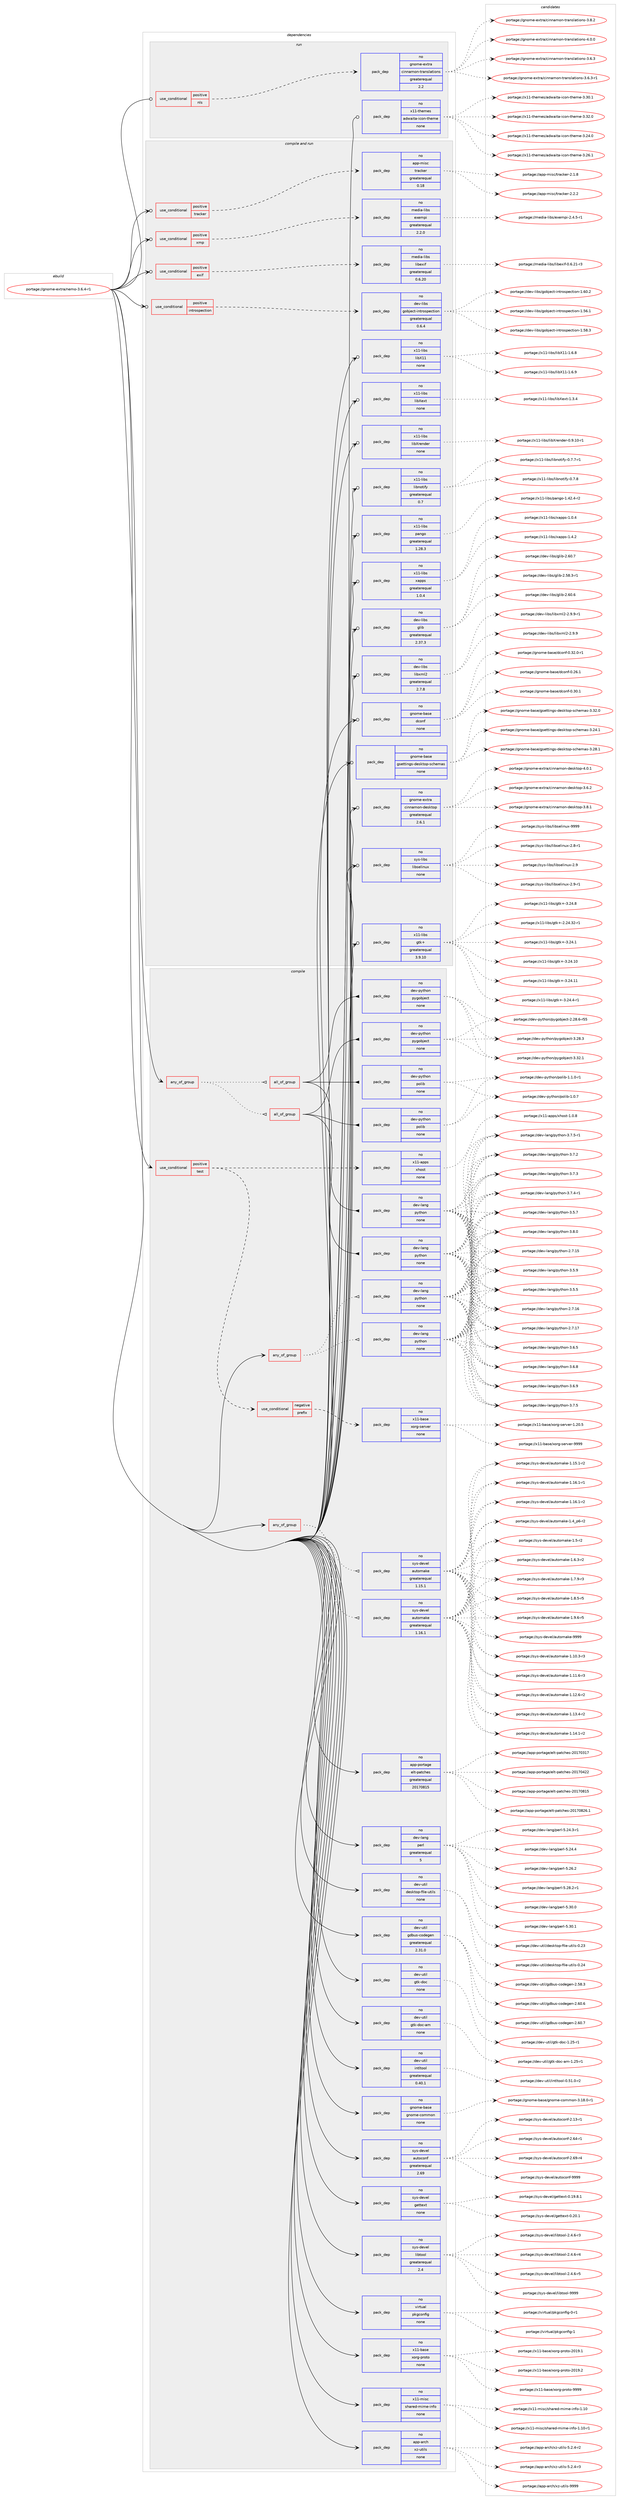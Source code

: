 digraph prolog {

# *************
# Graph options
# *************

newrank=true;
concentrate=true;
compound=true;
graph [rankdir=LR,fontname=Helvetica,fontsize=10,ranksep=1.5];#, ranksep=2.5, nodesep=0.2];
edge  [arrowhead=vee];
node  [fontname=Helvetica,fontsize=10];

# **********
# The ebuild
# **********

subgraph cluster_leftcol {
color=gray;
rank=same;
label=<<i>ebuild</i>>;
id [label="portage://gnome-extra/nemo-3.6.4-r1", color=red, width=4, href="../gnome-extra/nemo-3.6.4-r1.svg"];
}

# ****************
# The dependencies
# ****************

subgraph cluster_midcol {
color=gray;
label=<<i>dependencies</i>>;
subgraph cluster_compile {
fillcolor="#eeeeee";
style=filled;
label=<<i>compile</i>>;
subgraph any4045 {
dependency282497 [label=<<TABLE BORDER="0" CELLBORDER="1" CELLSPACING="0" CELLPADDING="4"><TR><TD CELLPADDING="10">any_of_group</TD></TR></TABLE>>, shape=none, color=red];subgraph all100 {
dependency282498 [label=<<TABLE BORDER="0" CELLBORDER="1" CELLSPACING="0" CELLPADDING="4"><TR><TD CELLPADDING="10">all_of_group</TD></TR></TABLE>>, shape=none, color=red];subgraph pack203810 {
dependency282499 [label=<<TABLE BORDER="0" CELLBORDER="1" CELLSPACING="0" CELLPADDING="4" WIDTH="220"><TR><TD ROWSPAN="6" CELLPADDING="30">pack_dep</TD></TR><TR><TD WIDTH="110">no</TD></TR><TR><TD>dev-lang</TD></TR><TR><TD>python</TD></TR><TR><TD>none</TD></TR><TR><TD></TD></TR></TABLE>>, shape=none, color=blue];
}
dependency282498:e -> dependency282499:w [weight=20,style="solid",arrowhead="inv"];
subgraph pack203811 {
dependency282500 [label=<<TABLE BORDER="0" CELLBORDER="1" CELLSPACING="0" CELLPADDING="4" WIDTH="220"><TR><TD ROWSPAN="6" CELLPADDING="30">pack_dep</TD></TR><TR><TD WIDTH="110">no</TD></TR><TR><TD>dev-python</TD></TR><TR><TD>polib</TD></TR><TR><TD>none</TD></TR><TR><TD></TD></TR></TABLE>>, shape=none, color=blue];
}
dependency282498:e -> dependency282500:w [weight=20,style="solid",arrowhead="inv"];
subgraph pack203812 {
dependency282501 [label=<<TABLE BORDER="0" CELLBORDER="1" CELLSPACING="0" CELLPADDING="4" WIDTH="220"><TR><TD ROWSPAN="6" CELLPADDING="30">pack_dep</TD></TR><TR><TD WIDTH="110">no</TD></TR><TR><TD>dev-python</TD></TR><TR><TD>pygobject</TD></TR><TR><TD>none</TD></TR><TR><TD></TD></TR></TABLE>>, shape=none, color=blue];
}
dependency282498:e -> dependency282501:w [weight=20,style="solid",arrowhead="inv"];
}
dependency282497:e -> dependency282498:w [weight=20,style="dotted",arrowhead="oinv"];
subgraph all101 {
dependency282502 [label=<<TABLE BORDER="0" CELLBORDER="1" CELLSPACING="0" CELLPADDING="4"><TR><TD CELLPADDING="10">all_of_group</TD></TR></TABLE>>, shape=none, color=red];subgraph pack203813 {
dependency282503 [label=<<TABLE BORDER="0" CELLBORDER="1" CELLSPACING="0" CELLPADDING="4" WIDTH="220"><TR><TD ROWSPAN="6" CELLPADDING="30">pack_dep</TD></TR><TR><TD WIDTH="110">no</TD></TR><TR><TD>dev-lang</TD></TR><TR><TD>python</TD></TR><TR><TD>none</TD></TR><TR><TD></TD></TR></TABLE>>, shape=none, color=blue];
}
dependency282502:e -> dependency282503:w [weight=20,style="solid",arrowhead="inv"];
subgraph pack203814 {
dependency282504 [label=<<TABLE BORDER="0" CELLBORDER="1" CELLSPACING="0" CELLPADDING="4" WIDTH="220"><TR><TD ROWSPAN="6" CELLPADDING="30">pack_dep</TD></TR><TR><TD WIDTH="110">no</TD></TR><TR><TD>dev-python</TD></TR><TR><TD>polib</TD></TR><TR><TD>none</TD></TR><TR><TD></TD></TR></TABLE>>, shape=none, color=blue];
}
dependency282502:e -> dependency282504:w [weight=20,style="solid",arrowhead="inv"];
subgraph pack203815 {
dependency282505 [label=<<TABLE BORDER="0" CELLBORDER="1" CELLSPACING="0" CELLPADDING="4" WIDTH="220"><TR><TD ROWSPAN="6" CELLPADDING="30">pack_dep</TD></TR><TR><TD WIDTH="110">no</TD></TR><TR><TD>dev-python</TD></TR><TR><TD>pygobject</TD></TR><TR><TD>none</TD></TR><TR><TD></TD></TR></TABLE>>, shape=none, color=blue];
}
dependency282502:e -> dependency282505:w [weight=20,style="solid",arrowhead="inv"];
}
dependency282497:e -> dependency282502:w [weight=20,style="dotted",arrowhead="oinv"];
}
id:e -> dependency282497:w [weight=20,style="solid",arrowhead="vee"];
subgraph any4046 {
dependency282506 [label=<<TABLE BORDER="0" CELLBORDER="1" CELLSPACING="0" CELLPADDING="4"><TR><TD CELLPADDING="10">any_of_group</TD></TR></TABLE>>, shape=none, color=red];subgraph pack203816 {
dependency282507 [label=<<TABLE BORDER="0" CELLBORDER="1" CELLSPACING="0" CELLPADDING="4" WIDTH="220"><TR><TD ROWSPAN="6" CELLPADDING="30">pack_dep</TD></TR><TR><TD WIDTH="110">no</TD></TR><TR><TD>dev-lang</TD></TR><TR><TD>python</TD></TR><TR><TD>none</TD></TR><TR><TD></TD></TR></TABLE>>, shape=none, color=blue];
}
dependency282506:e -> dependency282507:w [weight=20,style="dotted",arrowhead="oinv"];
subgraph pack203817 {
dependency282508 [label=<<TABLE BORDER="0" CELLBORDER="1" CELLSPACING="0" CELLPADDING="4" WIDTH="220"><TR><TD ROWSPAN="6" CELLPADDING="30">pack_dep</TD></TR><TR><TD WIDTH="110">no</TD></TR><TR><TD>dev-lang</TD></TR><TR><TD>python</TD></TR><TR><TD>none</TD></TR><TR><TD></TD></TR></TABLE>>, shape=none, color=blue];
}
dependency282506:e -> dependency282508:w [weight=20,style="dotted",arrowhead="oinv"];
}
id:e -> dependency282506:w [weight=20,style="solid",arrowhead="vee"];
subgraph any4047 {
dependency282509 [label=<<TABLE BORDER="0" CELLBORDER="1" CELLSPACING="0" CELLPADDING="4"><TR><TD CELLPADDING="10">any_of_group</TD></TR></TABLE>>, shape=none, color=red];subgraph pack203818 {
dependency282510 [label=<<TABLE BORDER="0" CELLBORDER="1" CELLSPACING="0" CELLPADDING="4" WIDTH="220"><TR><TD ROWSPAN="6" CELLPADDING="30">pack_dep</TD></TR><TR><TD WIDTH="110">no</TD></TR><TR><TD>sys-devel</TD></TR><TR><TD>automake</TD></TR><TR><TD>greaterequal</TD></TR><TR><TD>1.16.1</TD></TR></TABLE>>, shape=none, color=blue];
}
dependency282509:e -> dependency282510:w [weight=20,style="dotted",arrowhead="oinv"];
subgraph pack203819 {
dependency282511 [label=<<TABLE BORDER="0" CELLBORDER="1" CELLSPACING="0" CELLPADDING="4" WIDTH="220"><TR><TD ROWSPAN="6" CELLPADDING="30">pack_dep</TD></TR><TR><TD WIDTH="110">no</TD></TR><TR><TD>sys-devel</TD></TR><TR><TD>automake</TD></TR><TR><TD>greaterequal</TD></TR><TR><TD>1.15.1</TD></TR></TABLE>>, shape=none, color=blue];
}
dependency282509:e -> dependency282511:w [weight=20,style="dotted",arrowhead="oinv"];
}
id:e -> dependency282509:w [weight=20,style="solid",arrowhead="vee"];
subgraph cond74545 {
dependency282512 [label=<<TABLE BORDER="0" CELLBORDER="1" CELLSPACING="0" CELLPADDING="4"><TR><TD ROWSPAN="3" CELLPADDING="10">use_conditional</TD></TR><TR><TD>positive</TD></TR><TR><TD>test</TD></TR></TABLE>>, shape=none, color=red];
subgraph cond74546 {
dependency282513 [label=<<TABLE BORDER="0" CELLBORDER="1" CELLSPACING="0" CELLPADDING="4"><TR><TD ROWSPAN="3" CELLPADDING="10">use_conditional</TD></TR><TR><TD>negative</TD></TR><TR><TD>prefix</TD></TR></TABLE>>, shape=none, color=red];
subgraph pack203820 {
dependency282514 [label=<<TABLE BORDER="0" CELLBORDER="1" CELLSPACING="0" CELLPADDING="4" WIDTH="220"><TR><TD ROWSPAN="6" CELLPADDING="30">pack_dep</TD></TR><TR><TD WIDTH="110">no</TD></TR><TR><TD>x11-base</TD></TR><TR><TD>xorg-server</TD></TR><TR><TD>none</TD></TR><TR><TD></TD></TR></TABLE>>, shape=none, color=blue];
}
dependency282513:e -> dependency282514:w [weight=20,style="dashed",arrowhead="vee"];
}
dependency282512:e -> dependency282513:w [weight=20,style="dashed",arrowhead="vee"];
subgraph pack203821 {
dependency282515 [label=<<TABLE BORDER="0" CELLBORDER="1" CELLSPACING="0" CELLPADDING="4" WIDTH="220"><TR><TD ROWSPAN="6" CELLPADDING="30">pack_dep</TD></TR><TR><TD WIDTH="110">no</TD></TR><TR><TD>x11-apps</TD></TR><TR><TD>xhost</TD></TR><TR><TD>none</TD></TR><TR><TD></TD></TR></TABLE>>, shape=none, color=blue];
}
dependency282512:e -> dependency282515:w [weight=20,style="dashed",arrowhead="vee"];
}
id:e -> dependency282512:w [weight=20,style="solid",arrowhead="vee"];
subgraph pack203822 {
dependency282516 [label=<<TABLE BORDER="0" CELLBORDER="1" CELLSPACING="0" CELLPADDING="4" WIDTH="220"><TR><TD ROWSPAN="6" CELLPADDING="30">pack_dep</TD></TR><TR><TD WIDTH="110">no</TD></TR><TR><TD>app-arch</TD></TR><TR><TD>xz-utils</TD></TR><TR><TD>none</TD></TR><TR><TD></TD></TR></TABLE>>, shape=none, color=blue];
}
id:e -> dependency282516:w [weight=20,style="solid",arrowhead="vee"];
subgraph pack203823 {
dependency282517 [label=<<TABLE BORDER="0" CELLBORDER="1" CELLSPACING="0" CELLPADDING="4" WIDTH="220"><TR><TD ROWSPAN="6" CELLPADDING="30">pack_dep</TD></TR><TR><TD WIDTH="110">no</TD></TR><TR><TD>app-portage</TD></TR><TR><TD>elt-patches</TD></TR><TR><TD>greaterequal</TD></TR><TR><TD>20170815</TD></TR></TABLE>>, shape=none, color=blue];
}
id:e -> dependency282517:w [weight=20,style="solid",arrowhead="vee"];
subgraph pack203824 {
dependency282518 [label=<<TABLE BORDER="0" CELLBORDER="1" CELLSPACING="0" CELLPADDING="4" WIDTH="220"><TR><TD ROWSPAN="6" CELLPADDING="30">pack_dep</TD></TR><TR><TD WIDTH="110">no</TD></TR><TR><TD>dev-lang</TD></TR><TR><TD>perl</TD></TR><TR><TD>greaterequal</TD></TR><TR><TD>5</TD></TR></TABLE>>, shape=none, color=blue];
}
id:e -> dependency282518:w [weight=20,style="solid",arrowhead="vee"];
subgraph pack203825 {
dependency282519 [label=<<TABLE BORDER="0" CELLBORDER="1" CELLSPACING="0" CELLPADDING="4" WIDTH="220"><TR><TD ROWSPAN="6" CELLPADDING="30">pack_dep</TD></TR><TR><TD WIDTH="110">no</TD></TR><TR><TD>dev-util</TD></TR><TR><TD>desktop-file-utils</TD></TR><TR><TD>none</TD></TR><TR><TD></TD></TR></TABLE>>, shape=none, color=blue];
}
id:e -> dependency282519:w [weight=20,style="solid",arrowhead="vee"];
subgraph pack203826 {
dependency282520 [label=<<TABLE BORDER="0" CELLBORDER="1" CELLSPACING="0" CELLPADDING="4" WIDTH="220"><TR><TD ROWSPAN="6" CELLPADDING="30">pack_dep</TD></TR><TR><TD WIDTH="110">no</TD></TR><TR><TD>dev-util</TD></TR><TR><TD>gdbus-codegen</TD></TR><TR><TD>greaterequal</TD></TR><TR><TD>2.31.0</TD></TR></TABLE>>, shape=none, color=blue];
}
id:e -> dependency282520:w [weight=20,style="solid",arrowhead="vee"];
subgraph pack203827 {
dependency282521 [label=<<TABLE BORDER="0" CELLBORDER="1" CELLSPACING="0" CELLPADDING="4" WIDTH="220"><TR><TD ROWSPAN="6" CELLPADDING="30">pack_dep</TD></TR><TR><TD WIDTH="110">no</TD></TR><TR><TD>dev-util</TD></TR><TR><TD>gtk-doc</TD></TR><TR><TD>none</TD></TR><TR><TD></TD></TR></TABLE>>, shape=none, color=blue];
}
id:e -> dependency282521:w [weight=20,style="solid",arrowhead="vee"];
subgraph pack203828 {
dependency282522 [label=<<TABLE BORDER="0" CELLBORDER="1" CELLSPACING="0" CELLPADDING="4" WIDTH="220"><TR><TD ROWSPAN="6" CELLPADDING="30">pack_dep</TD></TR><TR><TD WIDTH="110">no</TD></TR><TR><TD>dev-util</TD></TR><TR><TD>gtk-doc-am</TD></TR><TR><TD>none</TD></TR><TR><TD></TD></TR></TABLE>>, shape=none, color=blue];
}
id:e -> dependency282522:w [weight=20,style="solid",arrowhead="vee"];
subgraph pack203829 {
dependency282523 [label=<<TABLE BORDER="0" CELLBORDER="1" CELLSPACING="0" CELLPADDING="4" WIDTH="220"><TR><TD ROWSPAN="6" CELLPADDING="30">pack_dep</TD></TR><TR><TD WIDTH="110">no</TD></TR><TR><TD>dev-util</TD></TR><TR><TD>intltool</TD></TR><TR><TD>greaterequal</TD></TR><TR><TD>0.40.1</TD></TR></TABLE>>, shape=none, color=blue];
}
id:e -> dependency282523:w [weight=20,style="solid",arrowhead="vee"];
subgraph pack203830 {
dependency282524 [label=<<TABLE BORDER="0" CELLBORDER="1" CELLSPACING="0" CELLPADDING="4" WIDTH="220"><TR><TD ROWSPAN="6" CELLPADDING="30">pack_dep</TD></TR><TR><TD WIDTH="110">no</TD></TR><TR><TD>gnome-base</TD></TR><TR><TD>gnome-common</TD></TR><TR><TD>none</TD></TR><TR><TD></TD></TR></TABLE>>, shape=none, color=blue];
}
id:e -> dependency282524:w [weight=20,style="solid",arrowhead="vee"];
subgraph pack203831 {
dependency282525 [label=<<TABLE BORDER="0" CELLBORDER="1" CELLSPACING="0" CELLPADDING="4" WIDTH="220"><TR><TD ROWSPAN="6" CELLPADDING="30">pack_dep</TD></TR><TR><TD WIDTH="110">no</TD></TR><TR><TD>sys-devel</TD></TR><TR><TD>autoconf</TD></TR><TR><TD>greaterequal</TD></TR><TR><TD>2.69</TD></TR></TABLE>>, shape=none, color=blue];
}
id:e -> dependency282525:w [weight=20,style="solid",arrowhead="vee"];
subgraph pack203832 {
dependency282526 [label=<<TABLE BORDER="0" CELLBORDER="1" CELLSPACING="0" CELLPADDING="4" WIDTH="220"><TR><TD ROWSPAN="6" CELLPADDING="30">pack_dep</TD></TR><TR><TD WIDTH="110">no</TD></TR><TR><TD>sys-devel</TD></TR><TR><TD>gettext</TD></TR><TR><TD>none</TD></TR><TR><TD></TD></TR></TABLE>>, shape=none, color=blue];
}
id:e -> dependency282526:w [weight=20,style="solid",arrowhead="vee"];
subgraph pack203833 {
dependency282527 [label=<<TABLE BORDER="0" CELLBORDER="1" CELLSPACING="0" CELLPADDING="4" WIDTH="220"><TR><TD ROWSPAN="6" CELLPADDING="30">pack_dep</TD></TR><TR><TD WIDTH="110">no</TD></TR><TR><TD>sys-devel</TD></TR><TR><TD>libtool</TD></TR><TR><TD>greaterequal</TD></TR><TR><TD>2.4</TD></TR></TABLE>>, shape=none, color=blue];
}
id:e -> dependency282527:w [weight=20,style="solid",arrowhead="vee"];
subgraph pack203834 {
dependency282528 [label=<<TABLE BORDER="0" CELLBORDER="1" CELLSPACING="0" CELLPADDING="4" WIDTH="220"><TR><TD ROWSPAN="6" CELLPADDING="30">pack_dep</TD></TR><TR><TD WIDTH="110">no</TD></TR><TR><TD>virtual</TD></TR><TR><TD>pkgconfig</TD></TR><TR><TD>none</TD></TR><TR><TD></TD></TR></TABLE>>, shape=none, color=blue];
}
id:e -> dependency282528:w [weight=20,style="solid",arrowhead="vee"];
subgraph pack203835 {
dependency282529 [label=<<TABLE BORDER="0" CELLBORDER="1" CELLSPACING="0" CELLPADDING="4" WIDTH="220"><TR><TD ROWSPAN="6" CELLPADDING="30">pack_dep</TD></TR><TR><TD WIDTH="110">no</TD></TR><TR><TD>x11-base</TD></TR><TR><TD>xorg-proto</TD></TR><TR><TD>none</TD></TR><TR><TD></TD></TR></TABLE>>, shape=none, color=blue];
}
id:e -> dependency282529:w [weight=20,style="solid",arrowhead="vee"];
subgraph pack203836 {
dependency282530 [label=<<TABLE BORDER="0" CELLBORDER="1" CELLSPACING="0" CELLPADDING="4" WIDTH="220"><TR><TD ROWSPAN="6" CELLPADDING="30">pack_dep</TD></TR><TR><TD WIDTH="110">no</TD></TR><TR><TD>x11-misc</TD></TR><TR><TD>shared-mime-info</TD></TR><TR><TD>none</TD></TR><TR><TD></TD></TR></TABLE>>, shape=none, color=blue];
}
id:e -> dependency282530:w [weight=20,style="solid",arrowhead="vee"];
}
subgraph cluster_compileandrun {
fillcolor="#eeeeee";
style=filled;
label=<<i>compile and run</i>>;
subgraph cond74547 {
dependency282531 [label=<<TABLE BORDER="0" CELLBORDER="1" CELLSPACING="0" CELLPADDING="4"><TR><TD ROWSPAN="3" CELLPADDING="10">use_conditional</TD></TR><TR><TD>positive</TD></TR><TR><TD>exif</TD></TR></TABLE>>, shape=none, color=red];
subgraph pack203837 {
dependency282532 [label=<<TABLE BORDER="0" CELLBORDER="1" CELLSPACING="0" CELLPADDING="4" WIDTH="220"><TR><TD ROWSPAN="6" CELLPADDING="30">pack_dep</TD></TR><TR><TD WIDTH="110">no</TD></TR><TR><TD>media-libs</TD></TR><TR><TD>libexif</TD></TR><TR><TD>greaterequal</TD></TR><TR><TD>0.6.20</TD></TR></TABLE>>, shape=none, color=blue];
}
dependency282531:e -> dependency282532:w [weight=20,style="dashed",arrowhead="vee"];
}
id:e -> dependency282531:w [weight=20,style="solid",arrowhead="odotvee"];
subgraph cond74548 {
dependency282533 [label=<<TABLE BORDER="0" CELLBORDER="1" CELLSPACING="0" CELLPADDING="4"><TR><TD ROWSPAN="3" CELLPADDING="10">use_conditional</TD></TR><TR><TD>positive</TD></TR><TR><TD>introspection</TD></TR></TABLE>>, shape=none, color=red];
subgraph pack203838 {
dependency282534 [label=<<TABLE BORDER="0" CELLBORDER="1" CELLSPACING="0" CELLPADDING="4" WIDTH="220"><TR><TD ROWSPAN="6" CELLPADDING="30">pack_dep</TD></TR><TR><TD WIDTH="110">no</TD></TR><TR><TD>dev-libs</TD></TR><TR><TD>gobject-introspection</TD></TR><TR><TD>greaterequal</TD></TR><TR><TD>0.6.4</TD></TR></TABLE>>, shape=none, color=blue];
}
dependency282533:e -> dependency282534:w [weight=20,style="dashed",arrowhead="vee"];
}
id:e -> dependency282533:w [weight=20,style="solid",arrowhead="odotvee"];
subgraph cond74549 {
dependency282535 [label=<<TABLE BORDER="0" CELLBORDER="1" CELLSPACING="0" CELLPADDING="4"><TR><TD ROWSPAN="3" CELLPADDING="10">use_conditional</TD></TR><TR><TD>positive</TD></TR><TR><TD>tracker</TD></TR></TABLE>>, shape=none, color=red];
subgraph pack203839 {
dependency282536 [label=<<TABLE BORDER="0" CELLBORDER="1" CELLSPACING="0" CELLPADDING="4" WIDTH="220"><TR><TD ROWSPAN="6" CELLPADDING="30">pack_dep</TD></TR><TR><TD WIDTH="110">no</TD></TR><TR><TD>app-misc</TD></TR><TR><TD>tracker</TD></TR><TR><TD>greaterequal</TD></TR><TR><TD>0.18</TD></TR></TABLE>>, shape=none, color=blue];
}
dependency282535:e -> dependency282536:w [weight=20,style="dashed",arrowhead="vee"];
}
id:e -> dependency282535:w [weight=20,style="solid",arrowhead="odotvee"];
subgraph cond74550 {
dependency282537 [label=<<TABLE BORDER="0" CELLBORDER="1" CELLSPACING="0" CELLPADDING="4"><TR><TD ROWSPAN="3" CELLPADDING="10">use_conditional</TD></TR><TR><TD>positive</TD></TR><TR><TD>xmp</TD></TR></TABLE>>, shape=none, color=red];
subgraph pack203840 {
dependency282538 [label=<<TABLE BORDER="0" CELLBORDER="1" CELLSPACING="0" CELLPADDING="4" WIDTH="220"><TR><TD ROWSPAN="6" CELLPADDING="30">pack_dep</TD></TR><TR><TD WIDTH="110">no</TD></TR><TR><TD>media-libs</TD></TR><TR><TD>exempi</TD></TR><TR><TD>greaterequal</TD></TR><TR><TD>2.2.0</TD></TR></TABLE>>, shape=none, color=blue];
}
dependency282537:e -> dependency282538:w [weight=20,style="dashed",arrowhead="vee"];
}
id:e -> dependency282537:w [weight=20,style="solid",arrowhead="odotvee"];
subgraph pack203841 {
dependency282539 [label=<<TABLE BORDER="0" CELLBORDER="1" CELLSPACING="0" CELLPADDING="4" WIDTH="220"><TR><TD ROWSPAN="6" CELLPADDING="30">pack_dep</TD></TR><TR><TD WIDTH="110">no</TD></TR><TR><TD>dev-libs</TD></TR><TR><TD>glib</TD></TR><TR><TD>greaterequal</TD></TR><TR><TD>2.37.3</TD></TR></TABLE>>, shape=none, color=blue];
}
id:e -> dependency282539:w [weight=20,style="solid",arrowhead="odotvee"];
subgraph pack203842 {
dependency282540 [label=<<TABLE BORDER="0" CELLBORDER="1" CELLSPACING="0" CELLPADDING="4" WIDTH="220"><TR><TD ROWSPAN="6" CELLPADDING="30">pack_dep</TD></TR><TR><TD WIDTH="110">no</TD></TR><TR><TD>dev-libs</TD></TR><TR><TD>libxml2</TD></TR><TR><TD>greaterequal</TD></TR><TR><TD>2.7.8</TD></TR></TABLE>>, shape=none, color=blue];
}
id:e -> dependency282540:w [weight=20,style="solid",arrowhead="odotvee"];
subgraph pack203843 {
dependency282541 [label=<<TABLE BORDER="0" CELLBORDER="1" CELLSPACING="0" CELLPADDING="4" WIDTH="220"><TR><TD ROWSPAN="6" CELLPADDING="30">pack_dep</TD></TR><TR><TD WIDTH="110">no</TD></TR><TR><TD>gnome-base</TD></TR><TR><TD>dconf</TD></TR><TR><TD>none</TD></TR><TR><TD></TD></TR></TABLE>>, shape=none, color=blue];
}
id:e -> dependency282541:w [weight=20,style="solid",arrowhead="odotvee"];
subgraph pack203844 {
dependency282542 [label=<<TABLE BORDER="0" CELLBORDER="1" CELLSPACING="0" CELLPADDING="4" WIDTH="220"><TR><TD ROWSPAN="6" CELLPADDING="30">pack_dep</TD></TR><TR><TD WIDTH="110">no</TD></TR><TR><TD>gnome-base</TD></TR><TR><TD>gsettings-desktop-schemas</TD></TR><TR><TD>none</TD></TR><TR><TD></TD></TR></TABLE>>, shape=none, color=blue];
}
id:e -> dependency282542:w [weight=20,style="solid",arrowhead="odotvee"];
subgraph pack203845 {
dependency282543 [label=<<TABLE BORDER="0" CELLBORDER="1" CELLSPACING="0" CELLPADDING="4" WIDTH="220"><TR><TD ROWSPAN="6" CELLPADDING="30">pack_dep</TD></TR><TR><TD WIDTH="110">no</TD></TR><TR><TD>gnome-extra</TD></TR><TR><TD>cinnamon-desktop</TD></TR><TR><TD>greaterequal</TD></TR><TR><TD>2.6.1</TD></TR></TABLE>>, shape=none, color=blue];
}
id:e -> dependency282543:w [weight=20,style="solid",arrowhead="odotvee"];
subgraph pack203846 {
dependency282544 [label=<<TABLE BORDER="0" CELLBORDER="1" CELLSPACING="0" CELLPADDING="4" WIDTH="220"><TR><TD ROWSPAN="6" CELLPADDING="30">pack_dep</TD></TR><TR><TD WIDTH="110">no</TD></TR><TR><TD>sys-libs</TD></TR><TR><TD>libselinux</TD></TR><TR><TD>none</TD></TR><TR><TD></TD></TR></TABLE>>, shape=none, color=blue];
}
id:e -> dependency282544:w [weight=20,style="solid",arrowhead="odotvee"];
subgraph pack203847 {
dependency282545 [label=<<TABLE BORDER="0" CELLBORDER="1" CELLSPACING="0" CELLPADDING="4" WIDTH="220"><TR><TD ROWSPAN="6" CELLPADDING="30">pack_dep</TD></TR><TR><TD WIDTH="110">no</TD></TR><TR><TD>x11-libs</TD></TR><TR><TD>gtk+</TD></TR><TR><TD>greaterequal</TD></TR><TR><TD>3.9.10</TD></TR></TABLE>>, shape=none, color=blue];
}
id:e -> dependency282545:w [weight=20,style="solid",arrowhead="odotvee"];
subgraph pack203848 {
dependency282546 [label=<<TABLE BORDER="0" CELLBORDER="1" CELLSPACING="0" CELLPADDING="4" WIDTH="220"><TR><TD ROWSPAN="6" CELLPADDING="30">pack_dep</TD></TR><TR><TD WIDTH="110">no</TD></TR><TR><TD>x11-libs</TD></TR><TR><TD>libX11</TD></TR><TR><TD>none</TD></TR><TR><TD></TD></TR></TABLE>>, shape=none, color=blue];
}
id:e -> dependency282546:w [weight=20,style="solid",arrowhead="odotvee"];
subgraph pack203849 {
dependency282547 [label=<<TABLE BORDER="0" CELLBORDER="1" CELLSPACING="0" CELLPADDING="4" WIDTH="220"><TR><TD ROWSPAN="6" CELLPADDING="30">pack_dep</TD></TR><TR><TD WIDTH="110">no</TD></TR><TR><TD>x11-libs</TD></TR><TR><TD>libXext</TD></TR><TR><TD>none</TD></TR><TR><TD></TD></TR></TABLE>>, shape=none, color=blue];
}
id:e -> dependency282547:w [weight=20,style="solid",arrowhead="odotvee"];
subgraph pack203850 {
dependency282548 [label=<<TABLE BORDER="0" CELLBORDER="1" CELLSPACING="0" CELLPADDING="4" WIDTH="220"><TR><TD ROWSPAN="6" CELLPADDING="30">pack_dep</TD></TR><TR><TD WIDTH="110">no</TD></TR><TR><TD>x11-libs</TD></TR><TR><TD>libXrender</TD></TR><TR><TD>none</TD></TR><TR><TD></TD></TR></TABLE>>, shape=none, color=blue];
}
id:e -> dependency282548:w [weight=20,style="solid",arrowhead="odotvee"];
subgraph pack203851 {
dependency282549 [label=<<TABLE BORDER="0" CELLBORDER="1" CELLSPACING="0" CELLPADDING="4" WIDTH="220"><TR><TD ROWSPAN="6" CELLPADDING="30">pack_dep</TD></TR><TR><TD WIDTH="110">no</TD></TR><TR><TD>x11-libs</TD></TR><TR><TD>libnotify</TD></TR><TR><TD>greaterequal</TD></TR><TR><TD>0.7</TD></TR></TABLE>>, shape=none, color=blue];
}
id:e -> dependency282549:w [weight=20,style="solid",arrowhead="odotvee"];
subgraph pack203852 {
dependency282550 [label=<<TABLE BORDER="0" CELLBORDER="1" CELLSPACING="0" CELLPADDING="4" WIDTH="220"><TR><TD ROWSPAN="6" CELLPADDING="30">pack_dep</TD></TR><TR><TD WIDTH="110">no</TD></TR><TR><TD>x11-libs</TD></TR><TR><TD>pango</TD></TR><TR><TD>greaterequal</TD></TR><TR><TD>1.28.3</TD></TR></TABLE>>, shape=none, color=blue];
}
id:e -> dependency282550:w [weight=20,style="solid",arrowhead="odotvee"];
subgraph pack203853 {
dependency282551 [label=<<TABLE BORDER="0" CELLBORDER="1" CELLSPACING="0" CELLPADDING="4" WIDTH="220"><TR><TD ROWSPAN="6" CELLPADDING="30">pack_dep</TD></TR><TR><TD WIDTH="110">no</TD></TR><TR><TD>x11-libs</TD></TR><TR><TD>xapps</TD></TR><TR><TD>greaterequal</TD></TR><TR><TD>1.0.4</TD></TR></TABLE>>, shape=none, color=blue];
}
id:e -> dependency282551:w [weight=20,style="solid",arrowhead="odotvee"];
}
subgraph cluster_run {
fillcolor="#eeeeee";
style=filled;
label=<<i>run</i>>;
subgraph cond74551 {
dependency282552 [label=<<TABLE BORDER="0" CELLBORDER="1" CELLSPACING="0" CELLPADDING="4"><TR><TD ROWSPAN="3" CELLPADDING="10">use_conditional</TD></TR><TR><TD>positive</TD></TR><TR><TD>nls</TD></TR></TABLE>>, shape=none, color=red];
subgraph pack203854 {
dependency282553 [label=<<TABLE BORDER="0" CELLBORDER="1" CELLSPACING="0" CELLPADDING="4" WIDTH="220"><TR><TD ROWSPAN="6" CELLPADDING="30">pack_dep</TD></TR><TR><TD WIDTH="110">no</TD></TR><TR><TD>gnome-extra</TD></TR><TR><TD>cinnamon-translations</TD></TR><TR><TD>greaterequal</TD></TR><TR><TD>2.2</TD></TR></TABLE>>, shape=none, color=blue];
}
dependency282552:e -> dependency282553:w [weight=20,style="dashed",arrowhead="vee"];
}
id:e -> dependency282552:w [weight=20,style="solid",arrowhead="odot"];
subgraph pack203855 {
dependency282554 [label=<<TABLE BORDER="0" CELLBORDER="1" CELLSPACING="0" CELLPADDING="4" WIDTH="220"><TR><TD ROWSPAN="6" CELLPADDING="30">pack_dep</TD></TR><TR><TD WIDTH="110">no</TD></TR><TR><TD>x11-themes</TD></TR><TR><TD>adwaita-icon-theme</TD></TR><TR><TD>none</TD></TR><TR><TD></TD></TR></TABLE>>, shape=none, color=blue];
}
id:e -> dependency282554:w [weight=20,style="solid",arrowhead="odot"];
}
}

# **************
# The candidates
# **************

subgraph cluster_choices {
rank=same;
color=gray;
label=<<i>candidates</i>>;

subgraph choice203810 {
color=black;
nodesep=1;
choiceportage10010111845108971101034711212111610411111045504655464953 [label="portage://dev-lang/python-2.7.15", color=red, width=4,href="../dev-lang/python-2.7.15.svg"];
choiceportage10010111845108971101034711212111610411111045504655464954 [label="portage://dev-lang/python-2.7.16", color=red, width=4,href="../dev-lang/python-2.7.16.svg"];
choiceportage10010111845108971101034711212111610411111045504655464955 [label="portage://dev-lang/python-2.7.17", color=red, width=4,href="../dev-lang/python-2.7.17.svg"];
choiceportage100101118451089711010347112121116104111110455146534653 [label="portage://dev-lang/python-3.5.5", color=red, width=4,href="../dev-lang/python-3.5.5.svg"];
choiceportage100101118451089711010347112121116104111110455146534655 [label="portage://dev-lang/python-3.5.7", color=red, width=4,href="../dev-lang/python-3.5.7.svg"];
choiceportage100101118451089711010347112121116104111110455146534657 [label="portage://dev-lang/python-3.5.9", color=red, width=4,href="../dev-lang/python-3.5.9.svg"];
choiceportage100101118451089711010347112121116104111110455146544653 [label="portage://dev-lang/python-3.6.5", color=red, width=4,href="../dev-lang/python-3.6.5.svg"];
choiceportage100101118451089711010347112121116104111110455146544656 [label="portage://dev-lang/python-3.6.8", color=red, width=4,href="../dev-lang/python-3.6.8.svg"];
choiceportage100101118451089711010347112121116104111110455146544657 [label="portage://dev-lang/python-3.6.9", color=red, width=4,href="../dev-lang/python-3.6.9.svg"];
choiceportage100101118451089711010347112121116104111110455146554650 [label="portage://dev-lang/python-3.7.2", color=red, width=4,href="../dev-lang/python-3.7.2.svg"];
choiceportage100101118451089711010347112121116104111110455146554651 [label="portage://dev-lang/python-3.7.3", color=red, width=4,href="../dev-lang/python-3.7.3.svg"];
choiceportage1001011184510897110103471121211161041111104551465546524511449 [label="portage://dev-lang/python-3.7.4-r1", color=red, width=4,href="../dev-lang/python-3.7.4-r1.svg"];
choiceportage100101118451089711010347112121116104111110455146554653 [label="portage://dev-lang/python-3.7.5", color=red, width=4,href="../dev-lang/python-3.7.5.svg"];
choiceportage1001011184510897110103471121211161041111104551465546534511449 [label="portage://dev-lang/python-3.7.5-r1", color=red, width=4,href="../dev-lang/python-3.7.5-r1.svg"];
choiceportage100101118451089711010347112121116104111110455146564648 [label="portage://dev-lang/python-3.8.0", color=red, width=4,href="../dev-lang/python-3.8.0.svg"];
dependency282499:e -> choiceportage10010111845108971101034711212111610411111045504655464953:w [style=dotted,weight="100"];
dependency282499:e -> choiceportage10010111845108971101034711212111610411111045504655464954:w [style=dotted,weight="100"];
dependency282499:e -> choiceportage10010111845108971101034711212111610411111045504655464955:w [style=dotted,weight="100"];
dependency282499:e -> choiceportage100101118451089711010347112121116104111110455146534653:w [style=dotted,weight="100"];
dependency282499:e -> choiceportage100101118451089711010347112121116104111110455146534655:w [style=dotted,weight="100"];
dependency282499:e -> choiceportage100101118451089711010347112121116104111110455146534657:w [style=dotted,weight="100"];
dependency282499:e -> choiceportage100101118451089711010347112121116104111110455146544653:w [style=dotted,weight="100"];
dependency282499:e -> choiceportage100101118451089711010347112121116104111110455146544656:w [style=dotted,weight="100"];
dependency282499:e -> choiceportage100101118451089711010347112121116104111110455146544657:w [style=dotted,weight="100"];
dependency282499:e -> choiceportage100101118451089711010347112121116104111110455146554650:w [style=dotted,weight="100"];
dependency282499:e -> choiceportage100101118451089711010347112121116104111110455146554651:w [style=dotted,weight="100"];
dependency282499:e -> choiceportage1001011184510897110103471121211161041111104551465546524511449:w [style=dotted,weight="100"];
dependency282499:e -> choiceportage100101118451089711010347112121116104111110455146554653:w [style=dotted,weight="100"];
dependency282499:e -> choiceportage1001011184510897110103471121211161041111104551465546534511449:w [style=dotted,weight="100"];
dependency282499:e -> choiceportage100101118451089711010347112121116104111110455146564648:w [style=dotted,weight="100"];
}
subgraph choice203811 {
color=black;
nodesep=1;
choiceportage100101118451121211161041111104711211110810598454946484655 [label="portage://dev-python/polib-1.0.7", color=red, width=4,href="../dev-python/polib-1.0.7.svg"];
choiceportage1001011184511212111610411111047112111108105984549464946484511449 [label="portage://dev-python/polib-1.1.0-r1", color=red, width=4,href="../dev-python/polib-1.1.0-r1.svg"];
dependency282500:e -> choiceportage100101118451121211161041111104711211110810598454946484655:w [style=dotted,weight="100"];
dependency282500:e -> choiceportage1001011184511212111610411111047112111108105984549464946484511449:w [style=dotted,weight="100"];
}
subgraph choice203812 {
color=black;
nodesep=1;
choiceportage1001011184511212111610411111047112121103111981061019911645504650564654451145353 [label="portage://dev-python/pygobject-2.28.6-r55", color=red, width=4,href="../dev-python/pygobject-2.28.6-r55.svg"];
choiceportage1001011184511212111610411111047112121103111981061019911645514650564651 [label="portage://dev-python/pygobject-3.28.3", color=red, width=4,href="../dev-python/pygobject-3.28.3.svg"];
choiceportage1001011184511212111610411111047112121103111981061019911645514651504649 [label="portage://dev-python/pygobject-3.32.1", color=red, width=4,href="../dev-python/pygobject-3.32.1.svg"];
dependency282501:e -> choiceportage1001011184511212111610411111047112121103111981061019911645504650564654451145353:w [style=dotted,weight="100"];
dependency282501:e -> choiceportage1001011184511212111610411111047112121103111981061019911645514650564651:w [style=dotted,weight="100"];
dependency282501:e -> choiceportage1001011184511212111610411111047112121103111981061019911645514651504649:w [style=dotted,weight="100"];
}
subgraph choice203813 {
color=black;
nodesep=1;
choiceportage10010111845108971101034711212111610411111045504655464953 [label="portage://dev-lang/python-2.7.15", color=red, width=4,href="../dev-lang/python-2.7.15.svg"];
choiceportage10010111845108971101034711212111610411111045504655464954 [label="portage://dev-lang/python-2.7.16", color=red, width=4,href="../dev-lang/python-2.7.16.svg"];
choiceportage10010111845108971101034711212111610411111045504655464955 [label="portage://dev-lang/python-2.7.17", color=red, width=4,href="../dev-lang/python-2.7.17.svg"];
choiceportage100101118451089711010347112121116104111110455146534653 [label="portage://dev-lang/python-3.5.5", color=red, width=4,href="../dev-lang/python-3.5.5.svg"];
choiceportage100101118451089711010347112121116104111110455146534655 [label="portage://dev-lang/python-3.5.7", color=red, width=4,href="../dev-lang/python-3.5.7.svg"];
choiceportage100101118451089711010347112121116104111110455146534657 [label="portage://dev-lang/python-3.5.9", color=red, width=4,href="../dev-lang/python-3.5.9.svg"];
choiceportage100101118451089711010347112121116104111110455146544653 [label="portage://dev-lang/python-3.6.5", color=red, width=4,href="../dev-lang/python-3.6.5.svg"];
choiceportage100101118451089711010347112121116104111110455146544656 [label="portage://dev-lang/python-3.6.8", color=red, width=4,href="../dev-lang/python-3.6.8.svg"];
choiceportage100101118451089711010347112121116104111110455146544657 [label="portage://dev-lang/python-3.6.9", color=red, width=4,href="../dev-lang/python-3.6.9.svg"];
choiceportage100101118451089711010347112121116104111110455146554650 [label="portage://dev-lang/python-3.7.2", color=red, width=4,href="../dev-lang/python-3.7.2.svg"];
choiceportage100101118451089711010347112121116104111110455146554651 [label="portage://dev-lang/python-3.7.3", color=red, width=4,href="../dev-lang/python-3.7.3.svg"];
choiceportage1001011184510897110103471121211161041111104551465546524511449 [label="portage://dev-lang/python-3.7.4-r1", color=red, width=4,href="../dev-lang/python-3.7.4-r1.svg"];
choiceportage100101118451089711010347112121116104111110455146554653 [label="portage://dev-lang/python-3.7.5", color=red, width=4,href="../dev-lang/python-3.7.5.svg"];
choiceportage1001011184510897110103471121211161041111104551465546534511449 [label="portage://dev-lang/python-3.7.5-r1", color=red, width=4,href="../dev-lang/python-3.7.5-r1.svg"];
choiceportage100101118451089711010347112121116104111110455146564648 [label="portage://dev-lang/python-3.8.0", color=red, width=4,href="../dev-lang/python-3.8.0.svg"];
dependency282503:e -> choiceportage10010111845108971101034711212111610411111045504655464953:w [style=dotted,weight="100"];
dependency282503:e -> choiceportage10010111845108971101034711212111610411111045504655464954:w [style=dotted,weight="100"];
dependency282503:e -> choiceportage10010111845108971101034711212111610411111045504655464955:w [style=dotted,weight="100"];
dependency282503:e -> choiceportage100101118451089711010347112121116104111110455146534653:w [style=dotted,weight="100"];
dependency282503:e -> choiceportage100101118451089711010347112121116104111110455146534655:w [style=dotted,weight="100"];
dependency282503:e -> choiceportage100101118451089711010347112121116104111110455146534657:w [style=dotted,weight="100"];
dependency282503:e -> choiceportage100101118451089711010347112121116104111110455146544653:w [style=dotted,weight="100"];
dependency282503:e -> choiceportage100101118451089711010347112121116104111110455146544656:w [style=dotted,weight="100"];
dependency282503:e -> choiceportage100101118451089711010347112121116104111110455146544657:w [style=dotted,weight="100"];
dependency282503:e -> choiceportage100101118451089711010347112121116104111110455146554650:w [style=dotted,weight="100"];
dependency282503:e -> choiceportage100101118451089711010347112121116104111110455146554651:w [style=dotted,weight="100"];
dependency282503:e -> choiceportage1001011184510897110103471121211161041111104551465546524511449:w [style=dotted,weight="100"];
dependency282503:e -> choiceportage100101118451089711010347112121116104111110455146554653:w [style=dotted,weight="100"];
dependency282503:e -> choiceportage1001011184510897110103471121211161041111104551465546534511449:w [style=dotted,weight="100"];
dependency282503:e -> choiceportage100101118451089711010347112121116104111110455146564648:w [style=dotted,weight="100"];
}
subgraph choice203814 {
color=black;
nodesep=1;
choiceportage100101118451121211161041111104711211110810598454946484655 [label="portage://dev-python/polib-1.0.7", color=red, width=4,href="../dev-python/polib-1.0.7.svg"];
choiceportage1001011184511212111610411111047112111108105984549464946484511449 [label="portage://dev-python/polib-1.1.0-r1", color=red, width=4,href="../dev-python/polib-1.1.0-r1.svg"];
dependency282504:e -> choiceportage100101118451121211161041111104711211110810598454946484655:w [style=dotted,weight="100"];
dependency282504:e -> choiceportage1001011184511212111610411111047112111108105984549464946484511449:w [style=dotted,weight="100"];
}
subgraph choice203815 {
color=black;
nodesep=1;
choiceportage1001011184511212111610411111047112121103111981061019911645504650564654451145353 [label="portage://dev-python/pygobject-2.28.6-r55", color=red, width=4,href="../dev-python/pygobject-2.28.6-r55.svg"];
choiceportage1001011184511212111610411111047112121103111981061019911645514650564651 [label="portage://dev-python/pygobject-3.28.3", color=red, width=4,href="../dev-python/pygobject-3.28.3.svg"];
choiceportage1001011184511212111610411111047112121103111981061019911645514651504649 [label="portage://dev-python/pygobject-3.32.1", color=red, width=4,href="../dev-python/pygobject-3.32.1.svg"];
dependency282505:e -> choiceportage1001011184511212111610411111047112121103111981061019911645504650564654451145353:w [style=dotted,weight="100"];
dependency282505:e -> choiceportage1001011184511212111610411111047112121103111981061019911645514650564651:w [style=dotted,weight="100"];
dependency282505:e -> choiceportage1001011184511212111610411111047112121103111981061019911645514651504649:w [style=dotted,weight="100"];
}
subgraph choice203816 {
color=black;
nodesep=1;
choiceportage10010111845108971101034711212111610411111045504655464953 [label="portage://dev-lang/python-2.7.15", color=red, width=4,href="../dev-lang/python-2.7.15.svg"];
choiceportage10010111845108971101034711212111610411111045504655464954 [label="portage://dev-lang/python-2.7.16", color=red, width=4,href="../dev-lang/python-2.7.16.svg"];
choiceportage10010111845108971101034711212111610411111045504655464955 [label="portage://dev-lang/python-2.7.17", color=red, width=4,href="../dev-lang/python-2.7.17.svg"];
choiceportage100101118451089711010347112121116104111110455146534653 [label="portage://dev-lang/python-3.5.5", color=red, width=4,href="../dev-lang/python-3.5.5.svg"];
choiceportage100101118451089711010347112121116104111110455146534655 [label="portage://dev-lang/python-3.5.7", color=red, width=4,href="../dev-lang/python-3.5.7.svg"];
choiceportage100101118451089711010347112121116104111110455146534657 [label="portage://dev-lang/python-3.5.9", color=red, width=4,href="../dev-lang/python-3.5.9.svg"];
choiceportage100101118451089711010347112121116104111110455146544653 [label="portage://dev-lang/python-3.6.5", color=red, width=4,href="../dev-lang/python-3.6.5.svg"];
choiceportage100101118451089711010347112121116104111110455146544656 [label="portage://dev-lang/python-3.6.8", color=red, width=4,href="../dev-lang/python-3.6.8.svg"];
choiceportage100101118451089711010347112121116104111110455146544657 [label="portage://dev-lang/python-3.6.9", color=red, width=4,href="../dev-lang/python-3.6.9.svg"];
choiceportage100101118451089711010347112121116104111110455146554650 [label="portage://dev-lang/python-3.7.2", color=red, width=4,href="../dev-lang/python-3.7.2.svg"];
choiceportage100101118451089711010347112121116104111110455146554651 [label="portage://dev-lang/python-3.7.3", color=red, width=4,href="../dev-lang/python-3.7.3.svg"];
choiceportage1001011184510897110103471121211161041111104551465546524511449 [label="portage://dev-lang/python-3.7.4-r1", color=red, width=4,href="../dev-lang/python-3.7.4-r1.svg"];
choiceportage100101118451089711010347112121116104111110455146554653 [label="portage://dev-lang/python-3.7.5", color=red, width=4,href="../dev-lang/python-3.7.5.svg"];
choiceportage1001011184510897110103471121211161041111104551465546534511449 [label="portage://dev-lang/python-3.7.5-r1", color=red, width=4,href="../dev-lang/python-3.7.5-r1.svg"];
choiceportage100101118451089711010347112121116104111110455146564648 [label="portage://dev-lang/python-3.8.0", color=red, width=4,href="../dev-lang/python-3.8.0.svg"];
dependency282507:e -> choiceportage10010111845108971101034711212111610411111045504655464953:w [style=dotted,weight="100"];
dependency282507:e -> choiceportage10010111845108971101034711212111610411111045504655464954:w [style=dotted,weight="100"];
dependency282507:e -> choiceportage10010111845108971101034711212111610411111045504655464955:w [style=dotted,weight="100"];
dependency282507:e -> choiceportage100101118451089711010347112121116104111110455146534653:w [style=dotted,weight="100"];
dependency282507:e -> choiceportage100101118451089711010347112121116104111110455146534655:w [style=dotted,weight="100"];
dependency282507:e -> choiceportage100101118451089711010347112121116104111110455146534657:w [style=dotted,weight="100"];
dependency282507:e -> choiceportage100101118451089711010347112121116104111110455146544653:w [style=dotted,weight="100"];
dependency282507:e -> choiceportage100101118451089711010347112121116104111110455146544656:w [style=dotted,weight="100"];
dependency282507:e -> choiceportage100101118451089711010347112121116104111110455146544657:w [style=dotted,weight="100"];
dependency282507:e -> choiceportage100101118451089711010347112121116104111110455146554650:w [style=dotted,weight="100"];
dependency282507:e -> choiceportage100101118451089711010347112121116104111110455146554651:w [style=dotted,weight="100"];
dependency282507:e -> choiceportage1001011184510897110103471121211161041111104551465546524511449:w [style=dotted,weight="100"];
dependency282507:e -> choiceportage100101118451089711010347112121116104111110455146554653:w [style=dotted,weight="100"];
dependency282507:e -> choiceportage1001011184510897110103471121211161041111104551465546534511449:w [style=dotted,weight="100"];
dependency282507:e -> choiceportage100101118451089711010347112121116104111110455146564648:w [style=dotted,weight="100"];
}
subgraph choice203817 {
color=black;
nodesep=1;
choiceportage10010111845108971101034711212111610411111045504655464953 [label="portage://dev-lang/python-2.7.15", color=red, width=4,href="../dev-lang/python-2.7.15.svg"];
choiceportage10010111845108971101034711212111610411111045504655464954 [label="portage://dev-lang/python-2.7.16", color=red, width=4,href="../dev-lang/python-2.7.16.svg"];
choiceportage10010111845108971101034711212111610411111045504655464955 [label="portage://dev-lang/python-2.7.17", color=red, width=4,href="../dev-lang/python-2.7.17.svg"];
choiceportage100101118451089711010347112121116104111110455146534653 [label="portage://dev-lang/python-3.5.5", color=red, width=4,href="../dev-lang/python-3.5.5.svg"];
choiceportage100101118451089711010347112121116104111110455146534655 [label="portage://dev-lang/python-3.5.7", color=red, width=4,href="../dev-lang/python-3.5.7.svg"];
choiceportage100101118451089711010347112121116104111110455146534657 [label="portage://dev-lang/python-3.5.9", color=red, width=4,href="../dev-lang/python-3.5.9.svg"];
choiceportage100101118451089711010347112121116104111110455146544653 [label="portage://dev-lang/python-3.6.5", color=red, width=4,href="../dev-lang/python-3.6.5.svg"];
choiceportage100101118451089711010347112121116104111110455146544656 [label="portage://dev-lang/python-3.6.8", color=red, width=4,href="../dev-lang/python-3.6.8.svg"];
choiceportage100101118451089711010347112121116104111110455146544657 [label="portage://dev-lang/python-3.6.9", color=red, width=4,href="../dev-lang/python-3.6.9.svg"];
choiceportage100101118451089711010347112121116104111110455146554650 [label="portage://dev-lang/python-3.7.2", color=red, width=4,href="../dev-lang/python-3.7.2.svg"];
choiceportage100101118451089711010347112121116104111110455146554651 [label="portage://dev-lang/python-3.7.3", color=red, width=4,href="../dev-lang/python-3.7.3.svg"];
choiceportage1001011184510897110103471121211161041111104551465546524511449 [label="portage://dev-lang/python-3.7.4-r1", color=red, width=4,href="../dev-lang/python-3.7.4-r1.svg"];
choiceportage100101118451089711010347112121116104111110455146554653 [label="portage://dev-lang/python-3.7.5", color=red, width=4,href="../dev-lang/python-3.7.5.svg"];
choiceportage1001011184510897110103471121211161041111104551465546534511449 [label="portage://dev-lang/python-3.7.5-r1", color=red, width=4,href="../dev-lang/python-3.7.5-r1.svg"];
choiceportage100101118451089711010347112121116104111110455146564648 [label="portage://dev-lang/python-3.8.0", color=red, width=4,href="../dev-lang/python-3.8.0.svg"];
dependency282508:e -> choiceportage10010111845108971101034711212111610411111045504655464953:w [style=dotted,weight="100"];
dependency282508:e -> choiceportage10010111845108971101034711212111610411111045504655464954:w [style=dotted,weight="100"];
dependency282508:e -> choiceportage10010111845108971101034711212111610411111045504655464955:w [style=dotted,weight="100"];
dependency282508:e -> choiceportage100101118451089711010347112121116104111110455146534653:w [style=dotted,weight="100"];
dependency282508:e -> choiceportage100101118451089711010347112121116104111110455146534655:w [style=dotted,weight="100"];
dependency282508:e -> choiceportage100101118451089711010347112121116104111110455146534657:w [style=dotted,weight="100"];
dependency282508:e -> choiceportage100101118451089711010347112121116104111110455146544653:w [style=dotted,weight="100"];
dependency282508:e -> choiceportage100101118451089711010347112121116104111110455146544656:w [style=dotted,weight="100"];
dependency282508:e -> choiceportage100101118451089711010347112121116104111110455146544657:w [style=dotted,weight="100"];
dependency282508:e -> choiceportage100101118451089711010347112121116104111110455146554650:w [style=dotted,weight="100"];
dependency282508:e -> choiceportage100101118451089711010347112121116104111110455146554651:w [style=dotted,weight="100"];
dependency282508:e -> choiceportage1001011184510897110103471121211161041111104551465546524511449:w [style=dotted,weight="100"];
dependency282508:e -> choiceportage100101118451089711010347112121116104111110455146554653:w [style=dotted,weight="100"];
dependency282508:e -> choiceportage1001011184510897110103471121211161041111104551465546534511449:w [style=dotted,weight="100"];
dependency282508:e -> choiceportage100101118451089711010347112121116104111110455146564648:w [style=dotted,weight="100"];
}
subgraph choice203818 {
color=black;
nodesep=1;
choiceportage11512111545100101118101108479711711611110997107101454946494846514511451 [label="portage://sys-devel/automake-1.10.3-r3", color=red, width=4,href="../sys-devel/automake-1.10.3-r3.svg"];
choiceportage11512111545100101118101108479711711611110997107101454946494946544511451 [label="portage://sys-devel/automake-1.11.6-r3", color=red, width=4,href="../sys-devel/automake-1.11.6-r3.svg"];
choiceportage11512111545100101118101108479711711611110997107101454946495046544511450 [label="portage://sys-devel/automake-1.12.6-r2", color=red, width=4,href="../sys-devel/automake-1.12.6-r2.svg"];
choiceportage11512111545100101118101108479711711611110997107101454946495146524511450 [label="portage://sys-devel/automake-1.13.4-r2", color=red, width=4,href="../sys-devel/automake-1.13.4-r2.svg"];
choiceportage11512111545100101118101108479711711611110997107101454946495246494511450 [label="portage://sys-devel/automake-1.14.1-r2", color=red, width=4,href="../sys-devel/automake-1.14.1-r2.svg"];
choiceportage11512111545100101118101108479711711611110997107101454946495346494511450 [label="portage://sys-devel/automake-1.15.1-r2", color=red, width=4,href="../sys-devel/automake-1.15.1-r2.svg"];
choiceportage11512111545100101118101108479711711611110997107101454946495446494511449 [label="portage://sys-devel/automake-1.16.1-r1", color=red, width=4,href="../sys-devel/automake-1.16.1-r1.svg"];
choiceportage11512111545100101118101108479711711611110997107101454946495446494511450 [label="portage://sys-devel/automake-1.16.1-r2", color=red, width=4,href="../sys-devel/automake-1.16.1-r2.svg"];
choiceportage115121115451001011181011084797117116111109971071014549465295112544511450 [label="portage://sys-devel/automake-1.4_p6-r2", color=red, width=4,href="../sys-devel/automake-1.4_p6-r2.svg"];
choiceportage11512111545100101118101108479711711611110997107101454946534511450 [label="portage://sys-devel/automake-1.5-r2", color=red, width=4,href="../sys-devel/automake-1.5-r2.svg"];
choiceportage115121115451001011181011084797117116111109971071014549465446514511450 [label="portage://sys-devel/automake-1.6.3-r2", color=red, width=4,href="../sys-devel/automake-1.6.3-r2.svg"];
choiceportage115121115451001011181011084797117116111109971071014549465546574511451 [label="portage://sys-devel/automake-1.7.9-r3", color=red, width=4,href="../sys-devel/automake-1.7.9-r3.svg"];
choiceportage115121115451001011181011084797117116111109971071014549465646534511453 [label="portage://sys-devel/automake-1.8.5-r5", color=red, width=4,href="../sys-devel/automake-1.8.5-r5.svg"];
choiceportage115121115451001011181011084797117116111109971071014549465746544511453 [label="portage://sys-devel/automake-1.9.6-r5", color=red, width=4,href="../sys-devel/automake-1.9.6-r5.svg"];
choiceportage115121115451001011181011084797117116111109971071014557575757 [label="portage://sys-devel/automake-9999", color=red, width=4,href="../sys-devel/automake-9999.svg"];
dependency282510:e -> choiceportage11512111545100101118101108479711711611110997107101454946494846514511451:w [style=dotted,weight="100"];
dependency282510:e -> choiceportage11512111545100101118101108479711711611110997107101454946494946544511451:w [style=dotted,weight="100"];
dependency282510:e -> choiceportage11512111545100101118101108479711711611110997107101454946495046544511450:w [style=dotted,weight="100"];
dependency282510:e -> choiceportage11512111545100101118101108479711711611110997107101454946495146524511450:w [style=dotted,weight="100"];
dependency282510:e -> choiceportage11512111545100101118101108479711711611110997107101454946495246494511450:w [style=dotted,weight="100"];
dependency282510:e -> choiceportage11512111545100101118101108479711711611110997107101454946495346494511450:w [style=dotted,weight="100"];
dependency282510:e -> choiceportage11512111545100101118101108479711711611110997107101454946495446494511449:w [style=dotted,weight="100"];
dependency282510:e -> choiceportage11512111545100101118101108479711711611110997107101454946495446494511450:w [style=dotted,weight="100"];
dependency282510:e -> choiceportage115121115451001011181011084797117116111109971071014549465295112544511450:w [style=dotted,weight="100"];
dependency282510:e -> choiceportage11512111545100101118101108479711711611110997107101454946534511450:w [style=dotted,weight="100"];
dependency282510:e -> choiceportage115121115451001011181011084797117116111109971071014549465446514511450:w [style=dotted,weight="100"];
dependency282510:e -> choiceportage115121115451001011181011084797117116111109971071014549465546574511451:w [style=dotted,weight="100"];
dependency282510:e -> choiceportage115121115451001011181011084797117116111109971071014549465646534511453:w [style=dotted,weight="100"];
dependency282510:e -> choiceportage115121115451001011181011084797117116111109971071014549465746544511453:w [style=dotted,weight="100"];
dependency282510:e -> choiceportage115121115451001011181011084797117116111109971071014557575757:w [style=dotted,weight="100"];
}
subgraph choice203819 {
color=black;
nodesep=1;
choiceportage11512111545100101118101108479711711611110997107101454946494846514511451 [label="portage://sys-devel/automake-1.10.3-r3", color=red, width=4,href="../sys-devel/automake-1.10.3-r3.svg"];
choiceportage11512111545100101118101108479711711611110997107101454946494946544511451 [label="portage://sys-devel/automake-1.11.6-r3", color=red, width=4,href="../sys-devel/automake-1.11.6-r3.svg"];
choiceportage11512111545100101118101108479711711611110997107101454946495046544511450 [label="portage://sys-devel/automake-1.12.6-r2", color=red, width=4,href="../sys-devel/automake-1.12.6-r2.svg"];
choiceportage11512111545100101118101108479711711611110997107101454946495146524511450 [label="portage://sys-devel/automake-1.13.4-r2", color=red, width=4,href="../sys-devel/automake-1.13.4-r2.svg"];
choiceportage11512111545100101118101108479711711611110997107101454946495246494511450 [label="portage://sys-devel/automake-1.14.1-r2", color=red, width=4,href="../sys-devel/automake-1.14.1-r2.svg"];
choiceportage11512111545100101118101108479711711611110997107101454946495346494511450 [label="portage://sys-devel/automake-1.15.1-r2", color=red, width=4,href="../sys-devel/automake-1.15.1-r2.svg"];
choiceportage11512111545100101118101108479711711611110997107101454946495446494511449 [label="portage://sys-devel/automake-1.16.1-r1", color=red, width=4,href="../sys-devel/automake-1.16.1-r1.svg"];
choiceportage11512111545100101118101108479711711611110997107101454946495446494511450 [label="portage://sys-devel/automake-1.16.1-r2", color=red, width=4,href="../sys-devel/automake-1.16.1-r2.svg"];
choiceportage115121115451001011181011084797117116111109971071014549465295112544511450 [label="portage://sys-devel/automake-1.4_p6-r2", color=red, width=4,href="../sys-devel/automake-1.4_p6-r2.svg"];
choiceportage11512111545100101118101108479711711611110997107101454946534511450 [label="portage://sys-devel/automake-1.5-r2", color=red, width=4,href="../sys-devel/automake-1.5-r2.svg"];
choiceportage115121115451001011181011084797117116111109971071014549465446514511450 [label="portage://sys-devel/automake-1.6.3-r2", color=red, width=4,href="../sys-devel/automake-1.6.3-r2.svg"];
choiceportage115121115451001011181011084797117116111109971071014549465546574511451 [label="portage://sys-devel/automake-1.7.9-r3", color=red, width=4,href="../sys-devel/automake-1.7.9-r3.svg"];
choiceportage115121115451001011181011084797117116111109971071014549465646534511453 [label="portage://sys-devel/automake-1.8.5-r5", color=red, width=4,href="../sys-devel/automake-1.8.5-r5.svg"];
choiceportage115121115451001011181011084797117116111109971071014549465746544511453 [label="portage://sys-devel/automake-1.9.6-r5", color=red, width=4,href="../sys-devel/automake-1.9.6-r5.svg"];
choiceportage115121115451001011181011084797117116111109971071014557575757 [label="portage://sys-devel/automake-9999", color=red, width=4,href="../sys-devel/automake-9999.svg"];
dependency282511:e -> choiceportage11512111545100101118101108479711711611110997107101454946494846514511451:w [style=dotted,weight="100"];
dependency282511:e -> choiceportage11512111545100101118101108479711711611110997107101454946494946544511451:w [style=dotted,weight="100"];
dependency282511:e -> choiceportage11512111545100101118101108479711711611110997107101454946495046544511450:w [style=dotted,weight="100"];
dependency282511:e -> choiceportage11512111545100101118101108479711711611110997107101454946495146524511450:w [style=dotted,weight="100"];
dependency282511:e -> choiceportage11512111545100101118101108479711711611110997107101454946495246494511450:w [style=dotted,weight="100"];
dependency282511:e -> choiceportage11512111545100101118101108479711711611110997107101454946495346494511450:w [style=dotted,weight="100"];
dependency282511:e -> choiceportage11512111545100101118101108479711711611110997107101454946495446494511449:w [style=dotted,weight="100"];
dependency282511:e -> choiceportage11512111545100101118101108479711711611110997107101454946495446494511450:w [style=dotted,weight="100"];
dependency282511:e -> choiceportage115121115451001011181011084797117116111109971071014549465295112544511450:w [style=dotted,weight="100"];
dependency282511:e -> choiceportage11512111545100101118101108479711711611110997107101454946534511450:w [style=dotted,weight="100"];
dependency282511:e -> choiceportage115121115451001011181011084797117116111109971071014549465446514511450:w [style=dotted,weight="100"];
dependency282511:e -> choiceportage115121115451001011181011084797117116111109971071014549465546574511451:w [style=dotted,weight="100"];
dependency282511:e -> choiceportage115121115451001011181011084797117116111109971071014549465646534511453:w [style=dotted,weight="100"];
dependency282511:e -> choiceportage115121115451001011181011084797117116111109971071014549465746544511453:w [style=dotted,weight="100"];
dependency282511:e -> choiceportage115121115451001011181011084797117116111109971071014557575757:w [style=dotted,weight="100"];
}
subgraph choice203820 {
color=black;
nodesep=1;
choiceportage1204949459897115101471201111141034511510111411810111445494650484653 [label="portage://x11-base/xorg-server-1.20.5", color=red, width=4,href="../x11-base/xorg-server-1.20.5.svg"];
choiceportage120494945989711510147120111114103451151011141181011144557575757 [label="portage://x11-base/xorg-server-9999", color=red, width=4,href="../x11-base/xorg-server-9999.svg"];
dependency282514:e -> choiceportage1204949459897115101471201111141034511510111411810111445494650484653:w [style=dotted,weight="100"];
dependency282514:e -> choiceportage120494945989711510147120111114103451151011141181011144557575757:w [style=dotted,weight="100"];
}
subgraph choice203821 {
color=black;
nodesep=1;
choiceportage1204949459711211211547120104111115116454946484656 [label="portage://x11-apps/xhost-1.0.8", color=red, width=4,href="../x11-apps/xhost-1.0.8.svg"];
dependency282515:e -> choiceportage1204949459711211211547120104111115116454946484656:w [style=dotted,weight="100"];
}
subgraph choice203822 {
color=black;
nodesep=1;
choiceportage9711211245971149910447120122451171161051081154553465046524511450 [label="portage://app-arch/xz-utils-5.2.4-r2", color=red, width=4,href="../app-arch/xz-utils-5.2.4-r2.svg"];
choiceportage9711211245971149910447120122451171161051081154553465046524511451 [label="portage://app-arch/xz-utils-5.2.4-r3", color=red, width=4,href="../app-arch/xz-utils-5.2.4-r3.svg"];
choiceportage9711211245971149910447120122451171161051081154557575757 [label="portage://app-arch/xz-utils-9999", color=red, width=4,href="../app-arch/xz-utils-9999.svg"];
dependency282516:e -> choiceportage9711211245971149910447120122451171161051081154553465046524511450:w [style=dotted,weight="100"];
dependency282516:e -> choiceportage9711211245971149910447120122451171161051081154553465046524511451:w [style=dotted,weight="100"];
dependency282516:e -> choiceportage9711211245971149910447120122451171161051081154557575757:w [style=dotted,weight="100"];
}
subgraph choice203823 {
color=black;
nodesep=1;
choiceportage97112112451121111141169710310147101108116451129711699104101115455048495548514955 [label="portage://app-portage/elt-patches-20170317", color=red, width=4,href="../app-portage/elt-patches-20170317.svg"];
choiceportage97112112451121111141169710310147101108116451129711699104101115455048495548525050 [label="portage://app-portage/elt-patches-20170422", color=red, width=4,href="../app-portage/elt-patches-20170422.svg"];
choiceportage97112112451121111141169710310147101108116451129711699104101115455048495548564953 [label="portage://app-portage/elt-patches-20170815", color=red, width=4,href="../app-portage/elt-patches-20170815.svg"];
choiceportage971121124511211111411697103101471011081164511297116991041011154550484955485650544649 [label="portage://app-portage/elt-patches-20170826.1", color=red, width=4,href="../app-portage/elt-patches-20170826.1.svg"];
dependency282517:e -> choiceportage97112112451121111141169710310147101108116451129711699104101115455048495548514955:w [style=dotted,weight="100"];
dependency282517:e -> choiceportage97112112451121111141169710310147101108116451129711699104101115455048495548525050:w [style=dotted,weight="100"];
dependency282517:e -> choiceportage97112112451121111141169710310147101108116451129711699104101115455048495548564953:w [style=dotted,weight="100"];
dependency282517:e -> choiceportage971121124511211111411697103101471011081164511297116991041011154550484955485650544649:w [style=dotted,weight="100"];
}
subgraph choice203824 {
color=black;
nodesep=1;
choiceportage100101118451089711010347112101114108455346505246514511449 [label="portage://dev-lang/perl-5.24.3-r1", color=red, width=4,href="../dev-lang/perl-5.24.3-r1.svg"];
choiceportage10010111845108971101034711210111410845534650524652 [label="portage://dev-lang/perl-5.24.4", color=red, width=4,href="../dev-lang/perl-5.24.4.svg"];
choiceportage10010111845108971101034711210111410845534650544650 [label="portage://dev-lang/perl-5.26.2", color=red, width=4,href="../dev-lang/perl-5.26.2.svg"];
choiceportage100101118451089711010347112101114108455346505646504511449 [label="portage://dev-lang/perl-5.28.2-r1", color=red, width=4,href="../dev-lang/perl-5.28.2-r1.svg"];
choiceportage10010111845108971101034711210111410845534651484648 [label="portage://dev-lang/perl-5.30.0", color=red, width=4,href="../dev-lang/perl-5.30.0.svg"];
choiceportage10010111845108971101034711210111410845534651484649 [label="portage://dev-lang/perl-5.30.1", color=red, width=4,href="../dev-lang/perl-5.30.1.svg"];
dependency282518:e -> choiceportage100101118451089711010347112101114108455346505246514511449:w [style=dotted,weight="100"];
dependency282518:e -> choiceportage10010111845108971101034711210111410845534650524652:w [style=dotted,weight="100"];
dependency282518:e -> choiceportage10010111845108971101034711210111410845534650544650:w [style=dotted,weight="100"];
dependency282518:e -> choiceportage100101118451089711010347112101114108455346505646504511449:w [style=dotted,weight="100"];
dependency282518:e -> choiceportage10010111845108971101034711210111410845534651484648:w [style=dotted,weight="100"];
dependency282518:e -> choiceportage10010111845108971101034711210111410845534651484649:w [style=dotted,weight="100"];
}
subgraph choice203825 {
color=black;
nodesep=1;
choiceportage100101118451171161051084710010111510711611111245102105108101451171161051081154548465051 [label="portage://dev-util/desktop-file-utils-0.23", color=red, width=4,href="../dev-util/desktop-file-utils-0.23.svg"];
choiceportage100101118451171161051084710010111510711611111245102105108101451171161051081154548465052 [label="portage://dev-util/desktop-file-utils-0.24", color=red, width=4,href="../dev-util/desktop-file-utils-0.24.svg"];
dependency282519:e -> choiceportage100101118451171161051084710010111510711611111245102105108101451171161051081154548465051:w [style=dotted,weight="100"];
dependency282519:e -> choiceportage100101118451171161051084710010111510711611111245102105108101451171161051081154548465052:w [style=dotted,weight="100"];
}
subgraph choice203826 {
color=black;
nodesep=1;
choiceportage100101118451171161051084710310098117115459911110010110310111045504653564651 [label="portage://dev-util/gdbus-codegen-2.58.3", color=red, width=4,href="../dev-util/gdbus-codegen-2.58.3.svg"];
choiceportage100101118451171161051084710310098117115459911110010110310111045504654484654 [label="portage://dev-util/gdbus-codegen-2.60.6", color=red, width=4,href="../dev-util/gdbus-codegen-2.60.6.svg"];
choiceportage100101118451171161051084710310098117115459911110010110310111045504654484655 [label="portage://dev-util/gdbus-codegen-2.60.7", color=red, width=4,href="../dev-util/gdbus-codegen-2.60.7.svg"];
dependency282520:e -> choiceportage100101118451171161051084710310098117115459911110010110310111045504653564651:w [style=dotted,weight="100"];
dependency282520:e -> choiceportage100101118451171161051084710310098117115459911110010110310111045504654484654:w [style=dotted,weight="100"];
dependency282520:e -> choiceportage100101118451171161051084710310098117115459911110010110310111045504654484655:w [style=dotted,weight="100"];
}
subgraph choice203827 {
color=black;
nodesep=1;
choiceportage1001011184511711610510847103116107451001119945494650534511449 [label="portage://dev-util/gtk-doc-1.25-r1", color=red, width=4,href="../dev-util/gtk-doc-1.25-r1.svg"];
dependency282521:e -> choiceportage1001011184511711610510847103116107451001119945494650534511449:w [style=dotted,weight="100"];
}
subgraph choice203828 {
color=black;
nodesep=1;
choiceportage10010111845117116105108471031161074510011199459710945494650534511449 [label="portage://dev-util/gtk-doc-am-1.25-r1", color=red, width=4,href="../dev-util/gtk-doc-am-1.25-r1.svg"];
dependency282522:e -> choiceportage10010111845117116105108471031161074510011199459710945494650534511449:w [style=dotted,weight="100"];
}
subgraph choice203829 {
color=black;
nodesep=1;
choiceportage1001011184511711610510847105110116108116111111108454846534946484511450 [label="portage://dev-util/intltool-0.51.0-r2", color=red, width=4,href="../dev-util/intltool-0.51.0-r2.svg"];
dependency282523:e -> choiceportage1001011184511711610510847105110116108116111111108454846534946484511450:w [style=dotted,weight="100"];
}
subgraph choice203830 {
color=black;
nodesep=1;
choiceportage103110111109101459897115101471031101111091014599111109109111110455146495646484511449 [label="portage://gnome-base/gnome-common-3.18.0-r1", color=red, width=4,href="../gnome-base/gnome-common-3.18.0-r1.svg"];
dependency282524:e -> choiceportage103110111109101459897115101471031101111091014599111109109111110455146495646484511449:w [style=dotted,weight="100"];
}
subgraph choice203831 {
color=black;
nodesep=1;
choiceportage1151211154510010111810110847971171161119911111010245504649514511449 [label="portage://sys-devel/autoconf-2.13-r1", color=red, width=4,href="../sys-devel/autoconf-2.13-r1.svg"];
choiceportage1151211154510010111810110847971171161119911111010245504654524511449 [label="portage://sys-devel/autoconf-2.64-r1", color=red, width=4,href="../sys-devel/autoconf-2.64-r1.svg"];
choiceportage1151211154510010111810110847971171161119911111010245504654574511452 [label="portage://sys-devel/autoconf-2.69-r4", color=red, width=4,href="../sys-devel/autoconf-2.69-r4.svg"];
choiceportage115121115451001011181011084797117116111991111101024557575757 [label="portage://sys-devel/autoconf-9999", color=red, width=4,href="../sys-devel/autoconf-9999.svg"];
dependency282525:e -> choiceportage1151211154510010111810110847971171161119911111010245504649514511449:w [style=dotted,weight="100"];
dependency282525:e -> choiceportage1151211154510010111810110847971171161119911111010245504654524511449:w [style=dotted,weight="100"];
dependency282525:e -> choiceportage1151211154510010111810110847971171161119911111010245504654574511452:w [style=dotted,weight="100"];
dependency282525:e -> choiceportage115121115451001011181011084797117116111991111101024557575757:w [style=dotted,weight="100"];
}
subgraph choice203832 {
color=black;
nodesep=1;
choiceportage1151211154510010111810110847103101116116101120116454846495746564649 [label="portage://sys-devel/gettext-0.19.8.1", color=red, width=4,href="../sys-devel/gettext-0.19.8.1.svg"];
choiceportage115121115451001011181011084710310111611610112011645484650484649 [label="portage://sys-devel/gettext-0.20.1", color=red, width=4,href="../sys-devel/gettext-0.20.1.svg"];
dependency282526:e -> choiceportage1151211154510010111810110847103101116116101120116454846495746564649:w [style=dotted,weight="100"];
dependency282526:e -> choiceportage115121115451001011181011084710310111611610112011645484650484649:w [style=dotted,weight="100"];
}
subgraph choice203833 {
color=black;
nodesep=1;
choiceportage1151211154510010111810110847108105981161111111084550465246544511451 [label="portage://sys-devel/libtool-2.4.6-r3", color=red, width=4,href="../sys-devel/libtool-2.4.6-r3.svg"];
choiceportage1151211154510010111810110847108105981161111111084550465246544511452 [label="portage://sys-devel/libtool-2.4.6-r4", color=red, width=4,href="../sys-devel/libtool-2.4.6-r4.svg"];
choiceportage1151211154510010111810110847108105981161111111084550465246544511453 [label="portage://sys-devel/libtool-2.4.6-r5", color=red, width=4,href="../sys-devel/libtool-2.4.6-r5.svg"];
choiceportage1151211154510010111810110847108105981161111111084557575757 [label="portage://sys-devel/libtool-9999", color=red, width=4,href="../sys-devel/libtool-9999.svg"];
dependency282527:e -> choiceportage1151211154510010111810110847108105981161111111084550465246544511451:w [style=dotted,weight="100"];
dependency282527:e -> choiceportage1151211154510010111810110847108105981161111111084550465246544511452:w [style=dotted,weight="100"];
dependency282527:e -> choiceportage1151211154510010111810110847108105981161111111084550465246544511453:w [style=dotted,weight="100"];
dependency282527:e -> choiceportage1151211154510010111810110847108105981161111111084557575757:w [style=dotted,weight="100"];
}
subgraph choice203834 {
color=black;
nodesep=1;
choiceportage11810511411611797108471121071039911111010210510345484511449 [label="portage://virtual/pkgconfig-0-r1", color=red, width=4,href="../virtual/pkgconfig-0-r1.svg"];
choiceportage1181051141161179710847112107103991111101021051034549 [label="portage://virtual/pkgconfig-1", color=red, width=4,href="../virtual/pkgconfig-1.svg"];
dependency282528:e -> choiceportage11810511411611797108471121071039911111010210510345484511449:w [style=dotted,weight="100"];
dependency282528:e -> choiceportage1181051141161179710847112107103991111101021051034549:w [style=dotted,weight="100"];
}
subgraph choice203835 {
color=black;
nodesep=1;
choiceportage1204949459897115101471201111141034511211411111611145504849574649 [label="portage://x11-base/xorg-proto-2019.1", color=red, width=4,href="../x11-base/xorg-proto-2019.1.svg"];
choiceportage1204949459897115101471201111141034511211411111611145504849574650 [label="portage://x11-base/xorg-proto-2019.2", color=red, width=4,href="../x11-base/xorg-proto-2019.2.svg"];
choiceportage120494945989711510147120111114103451121141111161114557575757 [label="portage://x11-base/xorg-proto-9999", color=red, width=4,href="../x11-base/xorg-proto-9999.svg"];
dependency282529:e -> choiceportage1204949459897115101471201111141034511211411111611145504849574649:w [style=dotted,weight="100"];
dependency282529:e -> choiceportage1204949459897115101471201111141034511211411111611145504849574650:w [style=dotted,weight="100"];
dependency282529:e -> choiceportage120494945989711510147120111114103451121141111161114557575757:w [style=dotted,weight="100"];
}
subgraph choice203836 {
color=black;
nodesep=1;
choiceportage12049494510910511599471151049711410110045109105109101451051101021114549464948 [label="portage://x11-misc/shared-mime-info-1.10", color=red, width=4,href="../x11-misc/shared-mime-info-1.10.svg"];
choiceportage120494945109105115994711510497114101100451091051091014510511010211145494649484511449 [label="portage://x11-misc/shared-mime-info-1.10-r1", color=red, width=4,href="../x11-misc/shared-mime-info-1.10-r1.svg"];
dependency282530:e -> choiceportage12049494510910511599471151049711410110045109105109101451051101021114549464948:w [style=dotted,weight="100"];
dependency282530:e -> choiceportage120494945109105115994711510497114101100451091051091014510511010211145494649484511449:w [style=dotted,weight="100"];
}
subgraph choice203837 {
color=black;
nodesep=1;
choiceportage1091011001059745108105981154710810598101120105102454846544650494511451 [label="portage://media-libs/libexif-0.6.21-r3", color=red, width=4,href="../media-libs/libexif-0.6.21-r3.svg"];
dependency282532:e -> choiceportage1091011001059745108105981154710810598101120105102454846544650494511451:w [style=dotted,weight="100"];
}
subgraph choice203838 {
color=black;
nodesep=1;
choiceportage1001011184510810598115471031119810610199116451051101161141111151121019911610511111045494653544649 [label="portage://dev-libs/gobject-introspection-1.56.1", color=red, width=4,href="../dev-libs/gobject-introspection-1.56.1.svg"];
choiceportage1001011184510810598115471031119810610199116451051101161141111151121019911610511111045494653564651 [label="portage://dev-libs/gobject-introspection-1.58.3", color=red, width=4,href="../dev-libs/gobject-introspection-1.58.3.svg"];
choiceportage1001011184510810598115471031119810610199116451051101161141111151121019911610511111045494654484650 [label="portage://dev-libs/gobject-introspection-1.60.2", color=red, width=4,href="../dev-libs/gobject-introspection-1.60.2.svg"];
dependency282534:e -> choiceportage1001011184510810598115471031119810610199116451051101161141111151121019911610511111045494653544649:w [style=dotted,weight="100"];
dependency282534:e -> choiceportage1001011184510810598115471031119810610199116451051101161141111151121019911610511111045494653564651:w [style=dotted,weight="100"];
dependency282534:e -> choiceportage1001011184510810598115471031119810610199116451051101161141111151121019911610511111045494654484650:w [style=dotted,weight="100"];
}
subgraph choice203839 {
color=black;
nodesep=1;
choiceportage971121124510910511599471161149799107101114455046494656 [label="portage://app-misc/tracker-2.1.8", color=red, width=4,href="../app-misc/tracker-2.1.8.svg"];
choiceportage971121124510910511599471161149799107101114455046504650 [label="portage://app-misc/tracker-2.2.2", color=red, width=4,href="../app-misc/tracker-2.2.2.svg"];
dependency282536:e -> choiceportage971121124510910511599471161149799107101114455046494656:w [style=dotted,weight="100"];
dependency282536:e -> choiceportage971121124510910511599471161149799107101114455046504650:w [style=dotted,weight="100"];
}
subgraph choice203840 {
color=black;
nodesep=1;
choiceportage109101100105974510810598115471011201011091121054550465246534511449 [label="portage://media-libs/exempi-2.4.5-r1", color=red, width=4,href="../media-libs/exempi-2.4.5-r1.svg"];
dependency282538:e -> choiceportage109101100105974510810598115471011201011091121054550465246534511449:w [style=dotted,weight="100"];
}
subgraph choice203841 {
color=black;
nodesep=1;
choiceportage10010111845108105981154710310810598455046535646514511449 [label="portage://dev-libs/glib-2.58.3-r1", color=red, width=4,href="../dev-libs/glib-2.58.3-r1.svg"];
choiceportage1001011184510810598115471031081059845504654484654 [label="portage://dev-libs/glib-2.60.6", color=red, width=4,href="../dev-libs/glib-2.60.6.svg"];
choiceportage1001011184510810598115471031081059845504654484655 [label="portage://dev-libs/glib-2.60.7", color=red, width=4,href="../dev-libs/glib-2.60.7.svg"];
dependency282539:e -> choiceportage10010111845108105981154710310810598455046535646514511449:w [style=dotted,weight="100"];
dependency282539:e -> choiceportage1001011184510810598115471031081059845504654484654:w [style=dotted,weight="100"];
dependency282539:e -> choiceportage1001011184510810598115471031081059845504654484655:w [style=dotted,weight="100"];
}
subgraph choice203842 {
color=black;
nodesep=1;
choiceportage1001011184510810598115471081059812010910850455046574657 [label="portage://dev-libs/libxml2-2.9.9", color=red, width=4,href="../dev-libs/libxml2-2.9.9.svg"];
choiceportage10010111845108105981154710810598120109108504550465746574511449 [label="portage://dev-libs/libxml2-2.9.9-r1", color=red, width=4,href="../dev-libs/libxml2-2.9.9-r1.svg"];
dependency282540:e -> choiceportage1001011184510810598115471081059812010910850455046574657:w [style=dotted,weight="100"];
dependency282540:e -> choiceportage10010111845108105981154710810598120109108504550465746574511449:w [style=dotted,weight="100"];
}
subgraph choice203843 {
color=black;
nodesep=1;
choiceportage103110111109101459897115101471009911111010245484650544649 [label="portage://gnome-base/dconf-0.26.1", color=red, width=4,href="../gnome-base/dconf-0.26.1.svg"];
choiceportage103110111109101459897115101471009911111010245484651484649 [label="portage://gnome-base/dconf-0.30.1", color=red, width=4,href="../gnome-base/dconf-0.30.1.svg"];
choiceportage1031101111091014598971151014710099111110102454846515046484511449 [label="portage://gnome-base/dconf-0.32.0-r1", color=red, width=4,href="../gnome-base/dconf-0.32.0-r1.svg"];
dependency282541:e -> choiceportage103110111109101459897115101471009911111010245484650544649:w [style=dotted,weight="100"];
dependency282541:e -> choiceportage103110111109101459897115101471009911111010245484651484649:w [style=dotted,weight="100"];
dependency282541:e -> choiceportage1031101111091014598971151014710099111110102454846515046484511449:w [style=dotted,weight="100"];
}
subgraph choice203844 {
color=black;
nodesep=1;
choiceportage103110111109101459897115101471031151011161161051101031154510010111510711611111245115991041011099711545514650524649 [label="portage://gnome-base/gsettings-desktop-schemas-3.24.1", color=red, width=4,href="../gnome-base/gsettings-desktop-schemas-3.24.1.svg"];
choiceportage103110111109101459897115101471031151011161161051101031154510010111510711611111245115991041011099711545514650564649 [label="portage://gnome-base/gsettings-desktop-schemas-3.28.1", color=red, width=4,href="../gnome-base/gsettings-desktop-schemas-3.28.1.svg"];
choiceportage103110111109101459897115101471031151011161161051101031154510010111510711611111245115991041011099711545514651504648 [label="portage://gnome-base/gsettings-desktop-schemas-3.32.0", color=red, width=4,href="../gnome-base/gsettings-desktop-schemas-3.32.0.svg"];
dependency282542:e -> choiceportage103110111109101459897115101471031151011161161051101031154510010111510711611111245115991041011099711545514650524649:w [style=dotted,weight="100"];
dependency282542:e -> choiceportage103110111109101459897115101471031151011161161051101031154510010111510711611111245115991041011099711545514650564649:w [style=dotted,weight="100"];
dependency282542:e -> choiceportage103110111109101459897115101471031151011161161051101031154510010111510711611111245115991041011099711545514651504648:w [style=dotted,weight="100"];
}
subgraph choice203845 {
color=black;
nodesep=1;
choiceportage103110111109101451011201161149747991051101109710911111045100101115107116111112455146544650 [label="portage://gnome-extra/cinnamon-desktop-3.6.2", color=red, width=4,href="../gnome-extra/cinnamon-desktop-3.6.2.svg"];
choiceportage103110111109101451011201161149747991051101109710911111045100101115107116111112455146564649 [label="portage://gnome-extra/cinnamon-desktop-3.8.1", color=red, width=4,href="../gnome-extra/cinnamon-desktop-3.8.1.svg"];
choiceportage103110111109101451011201161149747991051101109710911111045100101115107116111112455246484649 [label="portage://gnome-extra/cinnamon-desktop-4.0.1", color=red, width=4,href="../gnome-extra/cinnamon-desktop-4.0.1.svg"];
dependency282543:e -> choiceportage103110111109101451011201161149747991051101109710911111045100101115107116111112455146544650:w [style=dotted,weight="100"];
dependency282543:e -> choiceportage103110111109101451011201161149747991051101109710911111045100101115107116111112455146564649:w [style=dotted,weight="100"];
dependency282543:e -> choiceportage103110111109101451011201161149747991051101109710911111045100101115107116111112455246484649:w [style=dotted,weight="100"];
}
subgraph choice203846 {
color=black;
nodesep=1;
choiceportage11512111545108105981154710810598115101108105110117120455046564511449 [label="portage://sys-libs/libselinux-2.8-r1", color=red, width=4,href="../sys-libs/libselinux-2.8-r1.svg"];
choiceportage1151211154510810598115471081059811510110810511011712045504657 [label="portage://sys-libs/libselinux-2.9", color=red, width=4,href="../sys-libs/libselinux-2.9.svg"];
choiceportage11512111545108105981154710810598115101108105110117120455046574511449 [label="portage://sys-libs/libselinux-2.9-r1", color=red, width=4,href="../sys-libs/libselinux-2.9-r1.svg"];
choiceportage115121115451081059811547108105981151011081051101171204557575757 [label="portage://sys-libs/libselinux-9999", color=red, width=4,href="../sys-libs/libselinux-9999.svg"];
dependency282544:e -> choiceportage11512111545108105981154710810598115101108105110117120455046564511449:w [style=dotted,weight="100"];
dependency282544:e -> choiceportage1151211154510810598115471081059811510110810511011712045504657:w [style=dotted,weight="100"];
dependency282544:e -> choiceportage11512111545108105981154710810598115101108105110117120455046574511449:w [style=dotted,weight="100"];
dependency282544:e -> choiceportage115121115451081059811547108105981151011081051101171204557575757:w [style=dotted,weight="100"];
}
subgraph choice203847 {
color=black;
nodesep=1;
choiceportage12049494510810598115471031161074345504650524651504511449 [label="portage://x11-libs/gtk+-2.24.32-r1", color=red, width=4,href="../x11-libs/gtk+-2.24.32-r1.svg"];
choiceportage12049494510810598115471031161074345514650524649 [label="portage://x11-libs/gtk+-3.24.1", color=red, width=4,href="../x11-libs/gtk+-3.24.1.svg"];
choiceportage1204949451081059811547103116107434551465052464948 [label="portage://x11-libs/gtk+-3.24.10", color=red, width=4,href="../x11-libs/gtk+-3.24.10.svg"];
choiceportage1204949451081059811547103116107434551465052464949 [label="portage://x11-libs/gtk+-3.24.11", color=red, width=4,href="../x11-libs/gtk+-3.24.11.svg"];
choiceportage120494945108105981154710311610743455146505246524511449 [label="portage://x11-libs/gtk+-3.24.4-r1", color=red, width=4,href="../x11-libs/gtk+-3.24.4-r1.svg"];
choiceportage12049494510810598115471031161074345514650524656 [label="portage://x11-libs/gtk+-3.24.8", color=red, width=4,href="../x11-libs/gtk+-3.24.8.svg"];
dependency282545:e -> choiceportage12049494510810598115471031161074345504650524651504511449:w [style=dotted,weight="100"];
dependency282545:e -> choiceportage12049494510810598115471031161074345514650524649:w [style=dotted,weight="100"];
dependency282545:e -> choiceportage1204949451081059811547103116107434551465052464948:w [style=dotted,weight="100"];
dependency282545:e -> choiceportage1204949451081059811547103116107434551465052464949:w [style=dotted,weight="100"];
dependency282545:e -> choiceportage120494945108105981154710311610743455146505246524511449:w [style=dotted,weight="100"];
dependency282545:e -> choiceportage12049494510810598115471031161074345514650524656:w [style=dotted,weight="100"];
}
subgraph choice203848 {
color=black;
nodesep=1;
choiceportage120494945108105981154710810598884949454946544656 [label="portage://x11-libs/libX11-1.6.8", color=red, width=4,href="../x11-libs/libX11-1.6.8.svg"];
choiceportage120494945108105981154710810598884949454946544657 [label="portage://x11-libs/libX11-1.6.9", color=red, width=4,href="../x11-libs/libX11-1.6.9.svg"];
dependency282546:e -> choiceportage120494945108105981154710810598884949454946544656:w [style=dotted,weight="100"];
dependency282546:e -> choiceportage120494945108105981154710810598884949454946544657:w [style=dotted,weight="100"];
}
subgraph choice203849 {
color=black;
nodesep=1;
choiceportage12049494510810598115471081059888101120116454946514652 [label="portage://x11-libs/libXext-1.3.4", color=red, width=4,href="../x11-libs/libXext-1.3.4.svg"];
dependency282547:e -> choiceportage12049494510810598115471081059888101120116454946514652:w [style=dotted,weight="100"];
}
subgraph choice203850 {
color=black;
nodesep=1;
choiceportage12049494510810598115471081059888114101110100101114454846574649484511449 [label="portage://x11-libs/libXrender-0.9.10-r1", color=red, width=4,href="../x11-libs/libXrender-0.9.10-r1.svg"];
dependency282548:e -> choiceportage12049494510810598115471081059888114101110100101114454846574649484511449:w [style=dotted,weight="100"];
}
subgraph choice203851 {
color=black;
nodesep=1;
choiceportage1204949451081059811547108105981101111161051021214548465546554511449 [label="portage://x11-libs/libnotify-0.7.7-r1", color=red, width=4,href="../x11-libs/libnotify-0.7.7-r1.svg"];
choiceportage120494945108105981154710810598110111116105102121454846554656 [label="portage://x11-libs/libnotify-0.7.8", color=red, width=4,href="../x11-libs/libnotify-0.7.8.svg"];
dependency282549:e -> choiceportage1204949451081059811547108105981101111161051021214548465546554511449:w [style=dotted,weight="100"];
dependency282549:e -> choiceportage120494945108105981154710810598110111116105102121454846554656:w [style=dotted,weight="100"];
}
subgraph choice203852 {
color=black;
nodesep=1;
choiceportage120494945108105981154711297110103111454946525046524511450 [label="portage://x11-libs/pango-1.42.4-r2", color=red, width=4,href="../x11-libs/pango-1.42.4-r2.svg"];
dependency282550:e -> choiceportage120494945108105981154711297110103111454946525046524511450:w [style=dotted,weight="100"];
}
subgraph choice203853 {
color=black;
nodesep=1;
choiceportage120494945108105981154712097112112115454946484652 [label="portage://x11-libs/xapps-1.0.4", color=red, width=4,href="../x11-libs/xapps-1.0.4.svg"];
choiceportage120494945108105981154712097112112115454946524650 [label="portage://x11-libs/xapps-1.4.2", color=red, width=4,href="../x11-libs/xapps-1.4.2.svg"];
dependency282551:e -> choiceportage120494945108105981154712097112112115454946484652:w [style=dotted,weight="100"];
dependency282551:e -> choiceportage120494945108105981154712097112112115454946524650:w [style=dotted,weight="100"];
}
subgraph choice203854 {
color=black;
nodesep=1;
choiceportage1031101111091014510112011611497479910511011097109111110451161149711011510897116105111110115455146544651 [label="portage://gnome-extra/cinnamon-translations-3.6.3", color=red, width=4,href="../gnome-extra/cinnamon-translations-3.6.3.svg"];
choiceportage10311011110910145101120116114974799105110110971091111104511611497110115108971161051111101154551465446514511449 [label="portage://gnome-extra/cinnamon-translations-3.6.3-r1", color=red, width=4,href="../gnome-extra/cinnamon-translations-3.6.3-r1.svg"];
choiceportage1031101111091014510112011611497479910511011097109111110451161149711011510897116105111110115455146564650 [label="portage://gnome-extra/cinnamon-translations-3.8.2", color=red, width=4,href="../gnome-extra/cinnamon-translations-3.8.2.svg"];
choiceportage1031101111091014510112011611497479910511011097109111110451161149711011510897116105111110115455246484648 [label="portage://gnome-extra/cinnamon-translations-4.0.0", color=red, width=4,href="../gnome-extra/cinnamon-translations-4.0.0.svg"];
dependency282553:e -> choiceportage1031101111091014510112011611497479910511011097109111110451161149711011510897116105111110115455146544651:w [style=dotted,weight="100"];
dependency282553:e -> choiceportage10311011110910145101120116114974799105110110971091111104511611497110115108971161051111101154551465446514511449:w [style=dotted,weight="100"];
dependency282553:e -> choiceportage1031101111091014510112011611497479910511011097109111110451161149711011510897116105111110115455146564650:w [style=dotted,weight="100"];
dependency282553:e -> choiceportage1031101111091014510112011611497479910511011097109111110451161149711011510897116105111110115455246484648:w [style=dotted,weight="100"];
}
subgraph choice203855 {
color=black;
nodesep=1;
choiceportage1204949451161041011091011154797100119971051169745105991111104511610410110910145514650524648 [label="portage://x11-themes/adwaita-icon-theme-3.24.0", color=red, width=4,href="../x11-themes/adwaita-icon-theme-3.24.0.svg"];
choiceportage1204949451161041011091011154797100119971051169745105991111104511610410110910145514650544649 [label="portage://x11-themes/adwaita-icon-theme-3.26.1", color=red, width=4,href="../x11-themes/adwaita-icon-theme-3.26.1.svg"];
choiceportage1204949451161041011091011154797100119971051169745105991111104511610410110910145514651484649 [label="portage://x11-themes/adwaita-icon-theme-3.30.1", color=red, width=4,href="../x11-themes/adwaita-icon-theme-3.30.1.svg"];
choiceportage1204949451161041011091011154797100119971051169745105991111104511610410110910145514651504648 [label="portage://x11-themes/adwaita-icon-theme-3.32.0", color=red, width=4,href="../x11-themes/adwaita-icon-theme-3.32.0.svg"];
dependency282554:e -> choiceportage1204949451161041011091011154797100119971051169745105991111104511610410110910145514650524648:w [style=dotted,weight="100"];
dependency282554:e -> choiceportage1204949451161041011091011154797100119971051169745105991111104511610410110910145514650544649:w [style=dotted,weight="100"];
dependency282554:e -> choiceportage1204949451161041011091011154797100119971051169745105991111104511610410110910145514651484649:w [style=dotted,weight="100"];
dependency282554:e -> choiceportage1204949451161041011091011154797100119971051169745105991111104511610410110910145514651504648:w [style=dotted,weight="100"];
}
}

}
